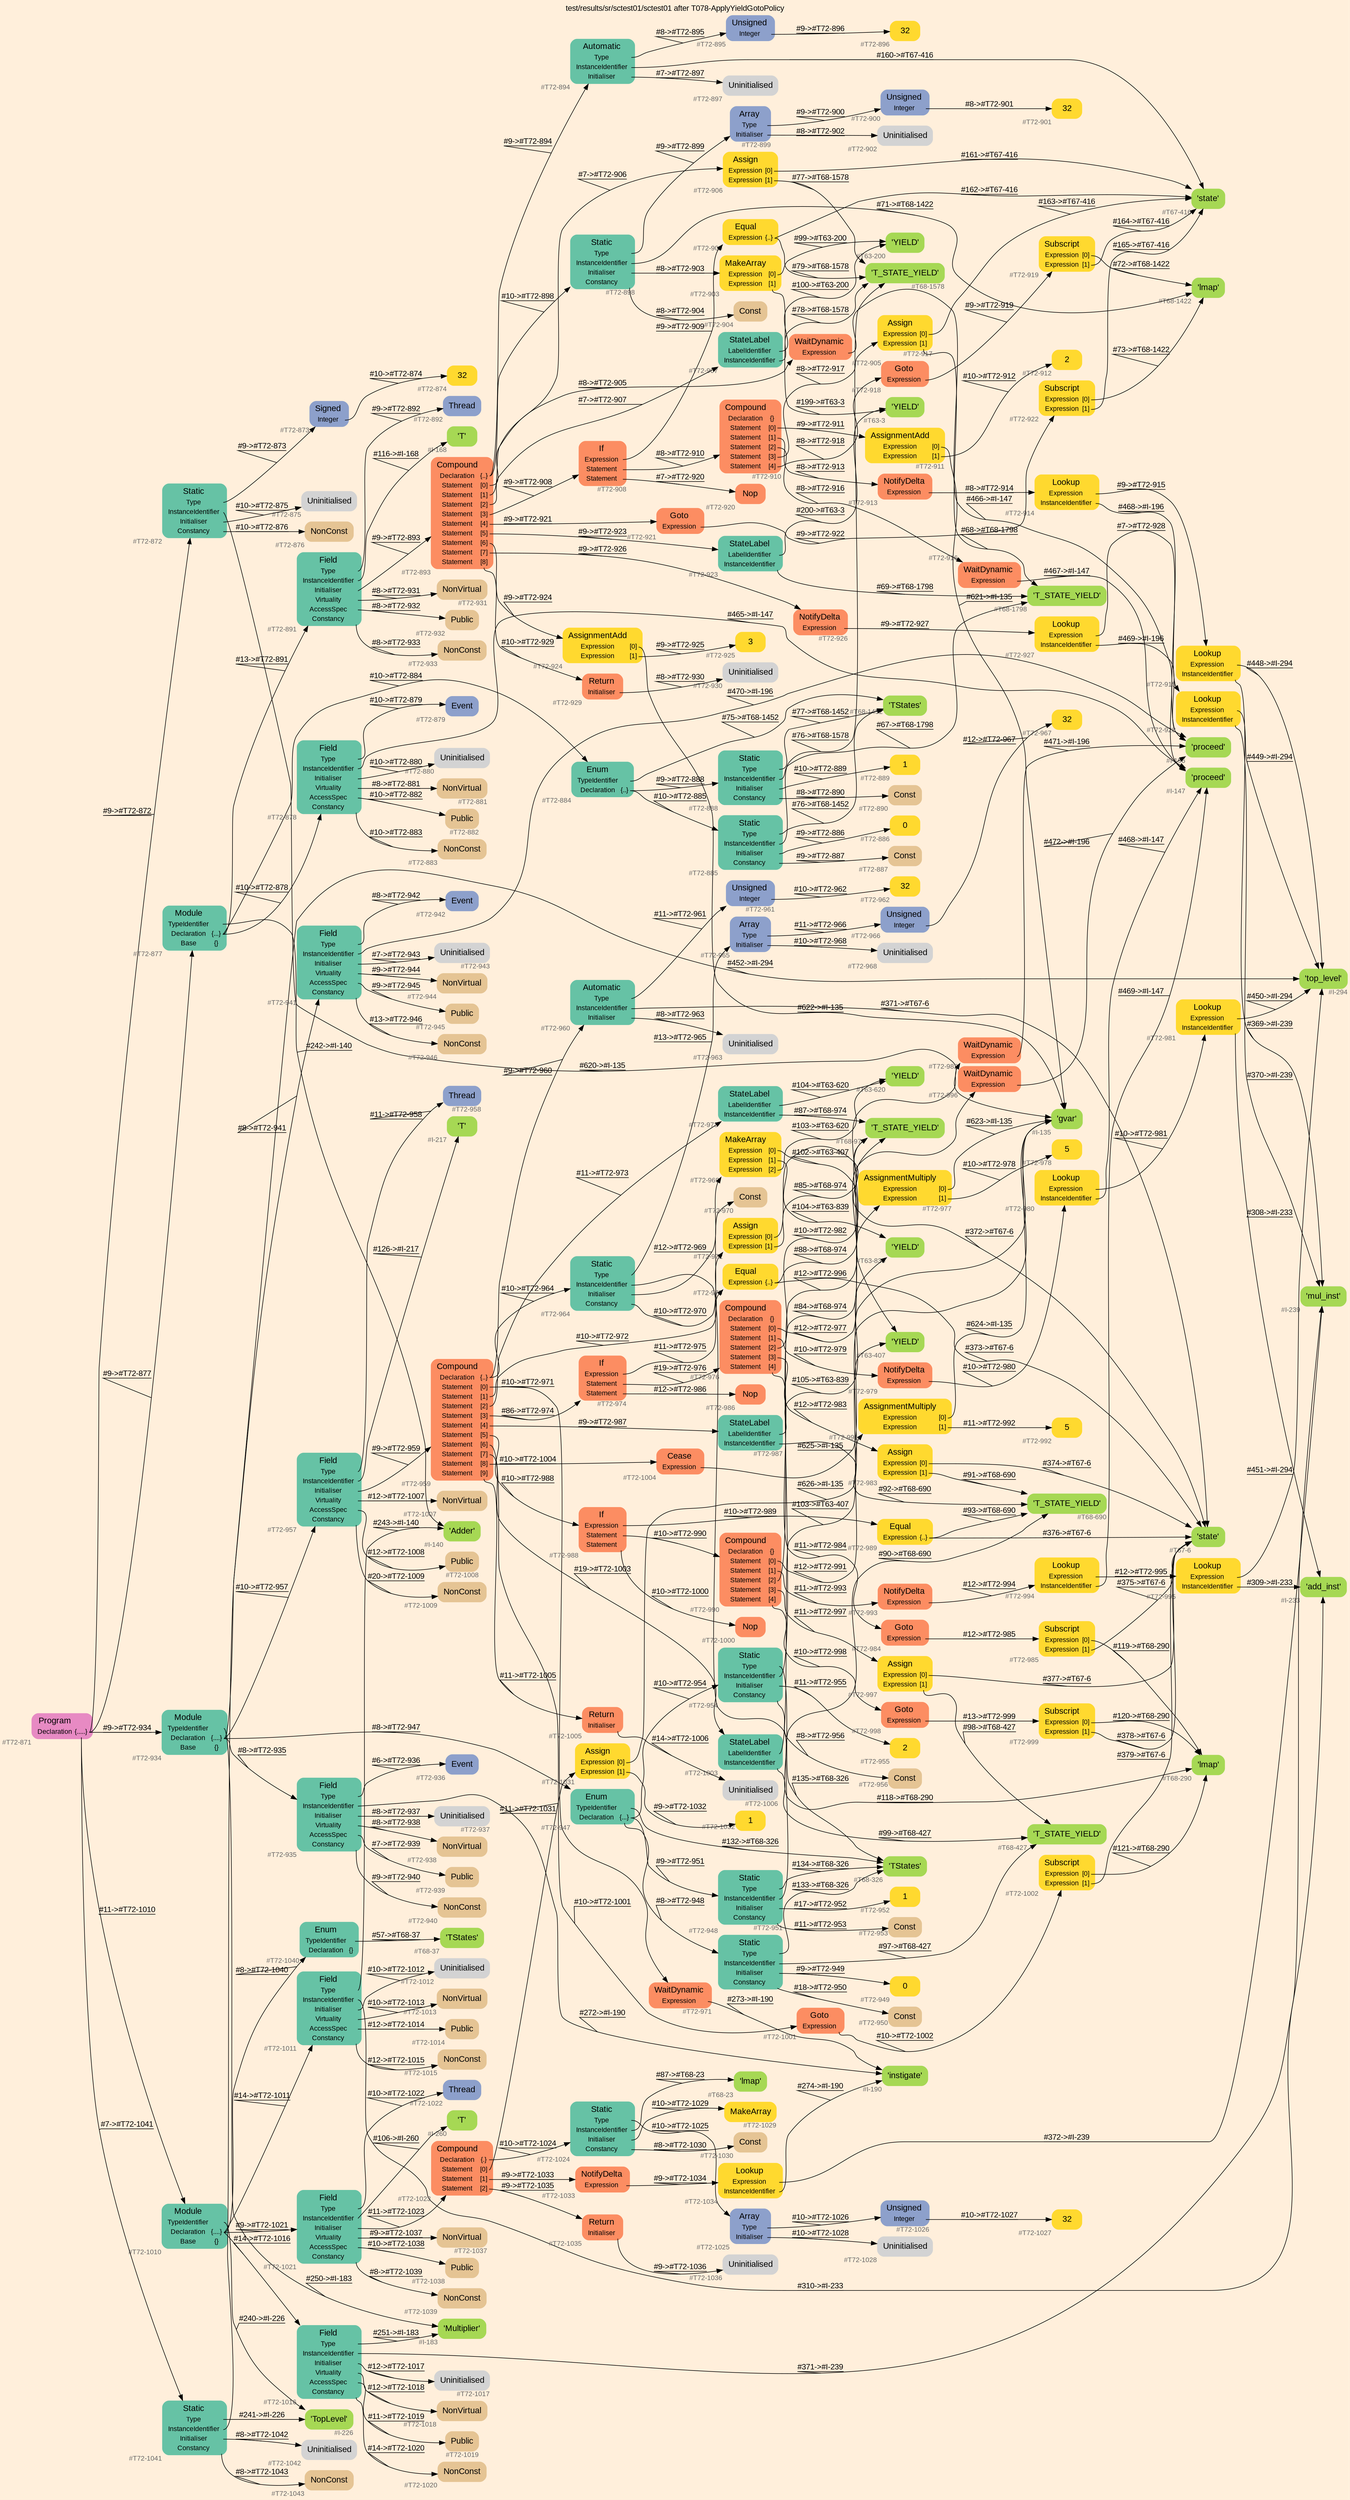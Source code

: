digraph "test/results/sr/sctest01/sctest01 after T078-ApplyYieldGotoPolicy" {
label = "test/results/sr/sctest01/sctest01 after T078-ApplyYieldGotoPolicy"
labelloc = t
graph [
    rankdir = "LR"
    ranksep = 0.3
    bgcolor = antiquewhite1
    color = black
    fontcolor = black
    fontname = "Arial"
];
node [
    fontname = "Arial"
];
edge [
    fontname = "Arial"
];

// -------------------- node figure --------------------
// -------- block #T72-871 ----------
"#T72-871" [
    fillcolor = "/set28/4"
    xlabel = "#T72-871"
    fontsize = "12"
    fontcolor = grey40
    shape = "plaintext"
    label = <<TABLE BORDER="0" CELLBORDER="0" CELLSPACING="0">
     <TR><TD><FONT COLOR="black" POINT-SIZE="15">Program</FONT></TD></TR>
     <TR><TD><FONT COLOR="black" POINT-SIZE="12">Declaration</FONT></TD><TD PORT="port0"><FONT COLOR="black" POINT-SIZE="12">{.....}</FONT></TD></TR>
    </TABLE>>
    style = "rounded,filled"
];

// -------- block #T72-872 ----------
"#T72-872" [
    fillcolor = "/set28/1"
    xlabel = "#T72-872"
    fontsize = "12"
    fontcolor = grey40
    shape = "plaintext"
    label = <<TABLE BORDER="0" CELLBORDER="0" CELLSPACING="0">
     <TR><TD><FONT COLOR="black" POINT-SIZE="15">Static</FONT></TD></TR>
     <TR><TD><FONT COLOR="black" POINT-SIZE="12">Type</FONT></TD><TD PORT="port0"></TD></TR>
     <TR><TD><FONT COLOR="black" POINT-SIZE="12">InstanceIdentifier</FONT></TD><TD PORT="port1"></TD></TR>
     <TR><TD><FONT COLOR="black" POINT-SIZE="12">Initialiser</FONT></TD><TD PORT="port2"></TD></TR>
     <TR><TD><FONT COLOR="black" POINT-SIZE="12">Constancy</FONT></TD><TD PORT="port3"></TD></TR>
    </TABLE>>
    style = "rounded,filled"
];

// -------- block #T72-873 ----------
"#T72-873" [
    fillcolor = "/set28/3"
    xlabel = "#T72-873"
    fontsize = "12"
    fontcolor = grey40
    shape = "plaintext"
    label = <<TABLE BORDER="0" CELLBORDER="0" CELLSPACING="0">
     <TR><TD><FONT COLOR="black" POINT-SIZE="15">Signed</FONT></TD></TR>
     <TR><TD><FONT COLOR="black" POINT-SIZE="12">Integer</FONT></TD><TD PORT="port0"></TD></TR>
    </TABLE>>
    style = "rounded,filled"
];

// -------- block #T72-874 ----------
"#T72-874" [
    fillcolor = "/set28/6"
    xlabel = "#T72-874"
    fontsize = "12"
    fontcolor = grey40
    shape = "plaintext"
    label = <<TABLE BORDER="0" CELLBORDER="0" CELLSPACING="0">
     <TR><TD><FONT COLOR="black" POINT-SIZE="15">32</FONT></TD></TR>
    </TABLE>>
    style = "rounded,filled"
];

// -------- block #I-135 ----------
"#I-135" [
    fillcolor = "/set28/5"
    xlabel = "#I-135"
    fontsize = "12"
    fontcolor = grey40
    shape = "plaintext"
    label = <<TABLE BORDER="0" CELLBORDER="0" CELLSPACING="0">
     <TR><TD><FONT COLOR="black" POINT-SIZE="15">'gvar'</FONT></TD></TR>
    </TABLE>>
    style = "rounded,filled"
];

// -------- block #T72-875 ----------
"#T72-875" [
    xlabel = "#T72-875"
    fontsize = "12"
    fontcolor = grey40
    shape = "plaintext"
    label = <<TABLE BORDER="0" CELLBORDER="0" CELLSPACING="0">
     <TR><TD><FONT COLOR="black" POINT-SIZE="15">Uninitialised</FONT></TD></TR>
    </TABLE>>
    style = "rounded,filled"
];

// -------- block #T72-876 ----------
"#T72-876" [
    fillcolor = "/set28/7"
    xlabel = "#T72-876"
    fontsize = "12"
    fontcolor = grey40
    shape = "plaintext"
    label = <<TABLE BORDER="0" CELLBORDER="0" CELLSPACING="0">
     <TR><TD><FONT COLOR="black" POINT-SIZE="15">NonConst</FONT></TD></TR>
    </TABLE>>
    style = "rounded,filled"
];

// -------- block #T72-877 ----------
"#T72-877" [
    fillcolor = "/set28/1"
    xlabel = "#T72-877"
    fontsize = "12"
    fontcolor = grey40
    shape = "plaintext"
    label = <<TABLE BORDER="0" CELLBORDER="0" CELLSPACING="0">
     <TR><TD><FONT COLOR="black" POINT-SIZE="15">Module</FONT></TD></TR>
     <TR><TD><FONT COLOR="black" POINT-SIZE="12">TypeIdentifier</FONT></TD><TD PORT="port0"></TD></TR>
     <TR><TD><FONT COLOR="black" POINT-SIZE="12">Declaration</FONT></TD><TD PORT="port1"><FONT COLOR="black" POINT-SIZE="12">{...}</FONT></TD></TR>
     <TR><TD><FONT COLOR="black" POINT-SIZE="12">Base</FONT></TD><TD PORT="port2"><FONT COLOR="black" POINT-SIZE="12">{}</FONT></TD></TR>
    </TABLE>>
    style = "rounded,filled"
];

// -------- block #I-140 ----------
"#I-140" [
    fillcolor = "/set28/5"
    xlabel = "#I-140"
    fontsize = "12"
    fontcolor = grey40
    shape = "plaintext"
    label = <<TABLE BORDER="0" CELLBORDER="0" CELLSPACING="0">
     <TR><TD><FONT COLOR="black" POINT-SIZE="15">'Adder'</FONT></TD></TR>
    </TABLE>>
    style = "rounded,filled"
];

// -------- block #T72-878 ----------
"#T72-878" [
    fillcolor = "/set28/1"
    xlabel = "#T72-878"
    fontsize = "12"
    fontcolor = grey40
    shape = "plaintext"
    label = <<TABLE BORDER="0" CELLBORDER="0" CELLSPACING="0">
     <TR><TD><FONT COLOR="black" POINT-SIZE="15">Field</FONT></TD></TR>
     <TR><TD><FONT COLOR="black" POINT-SIZE="12">Type</FONT></TD><TD PORT="port0"></TD></TR>
     <TR><TD><FONT COLOR="black" POINT-SIZE="12">InstanceIdentifier</FONT></TD><TD PORT="port1"></TD></TR>
     <TR><TD><FONT COLOR="black" POINT-SIZE="12">Initialiser</FONT></TD><TD PORT="port2"></TD></TR>
     <TR><TD><FONT COLOR="black" POINT-SIZE="12">Virtuality</FONT></TD><TD PORT="port3"></TD></TR>
     <TR><TD><FONT COLOR="black" POINT-SIZE="12">AccessSpec</FONT></TD><TD PORT="port4"></TD></TR>
     <TR><TD><FONT COLOR="black" POINT-SIZE="12">Constancy</FONT></TD><TD PORT="port5"></TD></TR>
    </TABLE>>
    style = "rounded,filled"
];

// -------- block #T72-879 ----------
"#T72-879" [
    fillcolor = "/set28/3"
    xlabel = "#T72-879"
    fontsize = "12"
    fontcolor = grey40
    shape = "plaintext"
    label = <<TABLE BORDER="0" CELLBORDER="0" CELLSPACING="0">
     <TR><TD><FONT COLOR="black" POINT-SIZE="15">Event</FONT></TD></TR>
    </TABLE>>
    style = "rounded,filled"
];

// -------- block #I-147 ----------
"#I-147" [
    fillcolor = "/set28/5"
    xlabel = "#I-147"
    fontsize = "12"
    fontcolor = grey40
    shape = "plaintext"
    label = <<TABLE BORDER="0" CELLBORDER="0" CELLSPACING="0">
     <TR><TD><FONT COLOR="black" POINT-SIZE="15">'proceed'</FONT></TD></TR>
    </TABLE>>
    style = "rounded,filled"
];

// -------- block #T72-880 ----------
"#T72-880" [
    xlabel = "#T72-880"
    fontsize = "12"
    fontcolor = grey40
    shape = "plaintext"
    label = <<TABLE BORDER="0" CELLBORDER="0" CELLSPACING="0">
     <TR><TD><FONT COLOR="black" POINT-SIZE="15">Uninitialised</FONT></TD></TR>
    </TABLE>>
    style = "rounded,filled"
];

// -------- block #T72-881 ----------
"#T72-881" [
    fillcolor = "/set28/7"
    xlabel = "#T72-881"
    fontsize = "12"
    fontcolor = grey40
    shape = "plaintext"
    label = <<TABLE BORDER="0" CELLBORDER="0" CELLSPACING="0">
     <TR><TD><FONT COLOR="black" POINT-SIZE="15">NonVirtual</FONT></TD></TR>
    </TABLE>>
    style = "rounded,filled"
];

// -------- block #T72-882 ----------
"#T72-882" [
    fillcolor = "/set28/7"
    xlabel = "#T72-882"
    fontsize = "12"
    fontcolor = grey40
    shape = "plaintext"
    label = <<TABLE BORDER="0" CELLBORDER="0" CELLSPACING="0">
     <TR><TD><FONT COLOR="black" POINT-SIZE="15">Public</FONT></TD></TR>
    </TABLE>>
    style = "rounded,filled"
];

// -------- block #T72-883 ----------
"#T72-883" [
    fillcolor = "/set28/7"
    xlabel = "#T72-883"
    fontsize = "12"
    fontcolor = grey40
    shape = "plaintext"
    label = <<TABLE BORDER="0" CELLBORDER="0" CELLSPACING="0">
     <TR><TD><FONT COLOR="black" POINT-SIZE="15">NonConst</FONT></TD></TR>
    </TABLE>>
    style = "rounded,filled"
];

// -------- block #T72-884 ----------
"#T72-884" [
    fillcolor = "/set28/1"
    xlabel = "#T72-884"
    fontsize = "12"
    fontcolor = grey40
    shape = "plaintext"
    label = <<TABLE BORDER="0" CELLBORDER="0" CELLSPACING="0">
     <TR><TD><FONT COLOR="black" POINT-SIZE="15">Enum</FONT></TD></TR>
     <TR><TD><FONT COLOR="black" POINT-SIZE="12">TypeIdentifier</FONT></TD><TD PORT="port0"></TD></TR>
     <TR><TD><FONT COLOR="black" POINT-SIZE="12">Declaration</FONT></TD><TD PORT="port1"><FONT COLOR="black" POINT-SIZE="12">{..}</FONT></TD></TR>
    </TABLE>>
    style = "rounded,filled"
];

// -------- block #T68-1452 ----------
"#T68-1452" [
    fillcolor = "/set28/5"
    xlabel = "#T68-1452"
    fontsize = "12"
    fontcolor = grey40
    shape = "plaintext"
    label = <<TABLE BORDER="0" CELLBORDER="0" CELLSPACING="0">
     <TR><TD><FONT COLOR="black" POINT-SIZE="15">'TStates'</FONT></TD></TR>
    </TABLE>>
    style = "rounded,filled"
];

// -------- block #T72-885 ----------
"#T72-885" [
    fillcolor = "/set28/1"
    xlabel = "#T72-885"
    fontsize = "12"
    fontcolor = grey40
    shape = "plaintext"
    label = <<TABLE BORDER="0" CELLBORDER="0" CELLSPACING="0">
     <TR><TD><FONT COLOR="black" POINT-SIZE="15">Static</FONT></TD></TR>
     <TR><TD><FONT COLOR="black" POINT-SIZE="12">Type</FONT></TD><TD PORT="port0"></TD></TR>
     <TR><TD><FONT COLOR="black" POINT-SIZE="12">InstanceIdentifier</FONT></TD><TD PORT="port1"></TD></TR>
     <TR><TD><FONT COLOR="black" POINT-SIZE="12">Initialiser</FONT></TD><TD PORT="port2"></TD></TR>
     <TR><TD><FONT COLOR="black" POINT-SIZE="12">Constancy</FONT></TD><TD PORT="port3"></TD></TR>
    </TABLE>>
    style = "rounded,filled"
];

// -------- block #T68-1578 ----------
"#T68-1578" [
    fillcolor = "/set28/5"
    xlabel = "#T68-1578"
    fontsize = "12"
    fontcolor = grey40
    shape = "plaintext"
    label = <<TABLE BORDER="0" CELLBORDER="0" CELLSPACING="0">
     <TR><TD><FONT COLOR="black" POINT-SIZE="15">'T_STATE_YIELD'</FONT></TD></TR>
    </TABLE>>
    style = "rounded,filled"
];

// -------- block #T72-886 ----------
"#T72-886" [
    fillcolor = "/set28/6"
    xlabel = "#T72-886"
    fontsize = "12"
    fontcolor = grey40
    shape = "plaintext"
    label = <<TABLE BORDER="0" CELLBORDER="0" CELLSPACING="0">
     <TR><TD><FONT COLOR="black" POINT-SIZE="15">0</FONT></TD></TR>
    </TABLE>>
    style = "rounded,filled"
];

// -------- block #T72-887 ----------
"#T72-887" [
    fillcolor = "/set28/7"
    xlabel = "#T72-887"
    fontsize = "12"
    fontcolor = grey40
    shape = "plaintext"
    label = <<TABLE BORDER="0" CELLBORDER="0" CELLSPACING="0">
     <TR><TD><FONT COLOR="black" POINT-SIZE="15">Const</FONT></TD></TR>
    </TABLE>>
    style = "rounded,filled"
];

// -------- block #T72-888 ----------
"#T72-888" [
    fillcolor = "/set28/1"
    xlabel = "#T72-888"
    fontsize = "12"
    fontcolor = grey40
    shape = "plaintext"
    label = <<TABLE BORDER="0" CELLBORDER="0" CELLSPACING="0">
     <TR><TD><FONT COLOR="black" POINT-SIZE="15">Static</FONT></TD></TR>
     <TR><TD><FONT COLOR="black" POINT-SIZE="12">Type</FONT></TD><TD PORT="port0"></TD></TR>
     <TR><TD><FONT COLOR="black" POINT-SIZE="12">InstanceIdentifier</FONT></TD><TD PORT="port1"></TD></TR>
     <TR><TD><FONT COLOR="black" POINT-SIZE="12">Initialiser</FONT></TD><TD PORT="port2"></TD></TR>
     <TR><TD><FONT COLOR="black" POINT-SIZE="12">Constancy</FONT></TD><TD PORT="port3"></TD></TR>
    </TABLE>>
    style = "rounded,filled"
];

// -------- block #T68-1798 ----------
"#T68-1798" [
    fillcolor = "/set28/5"
    xlabel = "#T68-1798"
    fontsize = "12"
    fontcolor = grey40
    shape = "plaintext"
    label = <<TABLE BORDER="0" CELLBORDER="0" CELLSPACING="0">
     <TR><TD><FONT COLOR="black" POINT-SIZE="15">'T_STATE_YIELD'</FONT></TD></TR>
    </TABLE>>
    style = "rounded,filled"
];

// -------- block #T72-889 ----------
"#T72-889" [
    fillcolor = "/set28/6"
    xlabel = "#T72-889"
    fontsize = "12"
    fontcolor = grey40
    shape = "plaintext"
    label = <<TABLE BORDER="0" CELLBORDER="0" CELLSPACING="0">
     <TR><TD><FONT COLOR="black" POINT-SIZE="15">1</FONT></TD></TR>
    </TABLE>>
    style = "rounded,filled"
];

// -------- block #T72-890 ----------
"#T72-890" [
    fillcolor = "/set28/7"
    xlabel = "#T72-890"
    fontsize = "12"
    fontcolor = grey40
    shape = "plaintext"
    label = <<TABLE BORDER="0" CELLBORDER="0" CELLSPACING="0">
     <TR><TD><FONT COLOR="black" POINT-SIZE="15">Const</FONT></TD></TR>
    </TABLE>>
    style = "rounded,filled"
];

// -------- block #T72-891 ----------
"#T72-891" [
    fillcolor = "/set28/1"
    xlabel = "#T72-891"
    fontsize = "12"
    fontcolor = grey40
    shape = "plaintext"
    label = <<TABLE BORDER="0" CELLBORDER="0" CELLSPACING="0">
     <TR><TD><FONT COLOR="black" POINT-SIZE="15">Field</FONT></TD></TR>
     <TR><TD><FONT COLOR="black" POINT-SIZE="12">Type</FONT></TD><TD PORT="port0"></TD></TR>
     <TR><TD><FONT COLOR="black" POINT-SIZE="12">InstanceIdentifier</FONT></TD><TD PORT="port1"></TD></TR>
     <TR><TD><FONT COLOR="black" POINT-SIZE="12">Initialiser</FONT></TD><TD PORT="port2"></TD></TR>
     <TR><TD><FONT COLOR="black" POINT-SIZE="12">Virtuality</FONT></TD><TD PORT="port3"></TD></TR>
     <TR><TD><FONT COLOR="black" POINT-SIZE="12">AccessSpec</FONT></TD><TD PORT="port4"></TD></TR>
     <TR><TD><FONT COLOR="black" POINT-SIZE="12">Constancy</FONT></TD><TD PORT="port5"></TD></TR>
    </TABLE>>
    style = "rounded,filled"
];

// -------- block #T72-892 ----------
"#T72-892" [
    fillcolor = "/set28/3"
    xlabel = "#T72-892"
    fontsize = "12"
    fontcolor = grey40
    shape = "plaintext"
    label = <<TABLE BORDER="0" CELLBORDER="0" CELLSPACING="0">
     <TR><TD><FONT COLOR="black" POINT-SIZE="15">Thread</FONT></TD></TR>
    </TABLE>>
    style = "rounded,filled"
];

// -------- block #I-168 ----------
"#I-168" [
    fillcolor = "/set28/5"
    xlabel = "#I-168"
    fontsize = "12"
    fontcolor = grey40
    shape = "plaintext"
    label = <<TABLE BORDER="0" CELLBORDER="0" CELLSPACING="0">
     <TR><TD><FONT COLOR="black" POINT-SIZE="15">'T'</FONT></TD></TR>
    </TABLE>>
    style = "rounded,filled"
];

// -------- block #T72-893 ----------
"#T72-893" [
    fillcolor = "/set28/2"
    xlabel = "#T72-893"
    fontsize = "12"
    fontcolor = grey40
    shape = "plaintext"
    label = <<TABLE BORDER="0" CELLBORDER="0" CELLSPACING="0">
     <TR><TD><FONT COLOR="black" POINT-SIZE="15">Compound</FONT></TD></TR>
     <TR><TD><FONT COLOR="black" POINT-SIZE="12">Declaration</FONT></TD><TD PORT="port0"><FONT COLOR="black" POINT-SIZE="12">{..}</FONT></TD></TR>
     <TR><TD><FONT COLOR="black" POINT-SIZE="12">Statement</FONT></TD><TD PORT="port1"><FONT COLOR="black" POINT-SIZE="12">[0]</FONT></TD></TR>
     <TR><TD><FONT COLOR="black" POINT-SIZE="12">Statement</FONT></TD><TD PORT="port2"><FONT COLOR="black" POINT-SIZE="12">[1]</FONT></TD></TR>
     <TR><TD><FONT COLOR="black" POINT-SIZE="12">Statement</FONT></TD><TD PORT="port3"><FONT COLOR="black" POINT-SIZE="12">[2]</FONT></TD></TR>
     <TR><TD><FONT COLOR="black" POINT-SIZE="12">Statement</FONT></TD><TD PORT="port4"><FONT COLOR="black" POINT-SIZE="12">[3]</FONT></TD></TR>
     <TR><TD><FONT COLOR="black" POINT-SIZE="12">Statement</FONT></TD><TD PORT="port5"><FONT COLOR="black" POINT-SIZE="12">[4]</FONT></TD></TR>
     <TR><TD><FONT COLOR="black" POINT-SIZE="12">Statement</FONT></TD><TD PORT="port6"><FONT COLOR="black" POINT-SIZE="12">[5]</FONT></TD></TR>
     <TR><TD><FONT COLOR="black" POINT-SIZE="12">Statement</FONT></TD><TD PORT="port7"><FONT COLOR="black" POINT-SIZE="12">[6]</FONT></TD></TR>
     <TR><TD><FONT COLOR="black" POINT-SIZE="12">Statement</FONT></TD><TD PORT="port8"><FONT COLOR="black" POINT-SIZE="12">[7]</FONT></TD></TR>
     <TR><TD><FONT COLOR="black" POINT-SIZE="12">Statement</FONT></TD><TD PORT="port9"><FONT COLOR="black" POINT-SIZE="12">[8]</FONT></TD></TR>
    </TABLE>>
    style = "rounded,filled"
];

// -------- block #T72-894 ----------
"#T72-894" [
    fillcolor = "/set28/1"
    xlabel = "#T72-894"
    fontsize = "12"
    fontcolor = grey40
    shape = "plaintext"
    label = <<TABLE BORDER="0" CELLBORDER="0" CELLSPACING="0">
     <TR><TD><FONT COLOR="black" POINT-SIZE="15">Automatic</FONT></TD></TR>
     <TR><TD><FONT COLOR="black" POINT-SIZE="12">Type</FONT></TD><TD PORT="port0"></TD></TR>
     <TR><TD><FONT COLOR="black" POINT-SIZE="12">InstanceIdentifier</FONT></TD><TD PORT="port1"></TD></TR>
     <TR><TD><FONT COLOR="black" POINT-SIZE="12">Initialiser</FONT></TD><TD PORT="port2"></TD></TR>
    </TABLE>>
    style = "rounded,filled"
];

// -------- block #T72-895 ----------
"#T72-895" [
    fillcolor = "/set28/3"
    xlabel = "#T72-895"
    fontsize = "12"
    fontcolor = grey40
    shape = "plaintext"
    label = <<TABLE BORDER="0" CELLBORDER="0" CELLSPACING="0">
     <TR><TD><FONT COLOR="black" POINT-SIZE="15">Unsigned</FONT></TD></TR>
     <TR><TD><FONT COLOR="black" POINT-SIZE="12">Integer</FONT></TD><TD PORT="port0"></TD></TR>
    </TABLE>>
    style = "rounded,filled"
];

// -------- block #T72-896 ----------
"#T72-896" [
    fillcolor = "/set28/6"
    xlabel = "#T72-896"
    fontsize = "12"
    fontcolor = grey40
    shape = "plaintext"
    label = <<TABLE BORDER="0" CELLBORDER="0" CELLSPACING="0">
     <TR><TD><FONT COLOR="black" POINT-SIZE="15">32</FONT></TD></TR>
    </TABLE>>
    style = "rounded,filled"
];

// -------- block #T67-416 ----------
"#T67-416" [
    fillcolor = "/set28/5"
    xlabel = "#T67-416"
    fontsize = "12"
    fontcolor = grey40
    shape = "plaintext"
    label = <<TABLE BORDER="0" CELLBORDER="0" CELLSPACING="0">
     <TR><TD><FONT COLOR="black" POINT-SIZE="15">'state'</FONT></TD></TR>
    </TABLE>>
    style = "rounded,filled"
];

// -------- block #T72-897 ----------
"#T72-897" [
    xlabel = "#T72-897"
    fontsize = "12"
    fontcolor = grey40
    shape = "plaintext"
    label = <<TABLE BORDER="0" CELLBORDER="0" CELLSPACING="0">
     <TR><TD><FONT COLOR="black" POINT-SIZE="15">Uninitialised</FONT></TD></TR>
    </TABLE>>
    style = "rounded,filled"
];

// -------- block #T72-898 ----------
"#T72-898" [
    fillcolor = "/set28/1"
    xlabel = "#T72-898"
    fontsize = "12"
    fontcolor = grey40
    shape = "plaintext"
    label = <<TABLE BORDER="0" CELLBORDER="0" CELLSPACING="0">
     <TR><TD><FONT COLOR="black" POINT-SIZE="15">Static</FONT></TD></TR>
     <TR><TD><FONT COLOR="black" POINT-SIZE="12">Type</FONT></TD><TD PORT="port0"></TD></TR>
     <TR><TD><FONT COLOR="black" POINT-SIZE="12">InstanceIdentifier</FONT></TD><TD PORT="port1"></TD></TR>
     <TR><TD><FONT COLOR="black" POINT-SIZE="12">Initialiser</FONT></TD><TD PORT="port2"></TD></TR>
     <TR><TD><FONT COLOR="black" POINT-SIZE="12">Constancy</FONT></TD><TD PORT="port3"></TD></TR>
    </TABLE>>
    style = "rounded,filled"
];

// -------- block #T72-899 ----------
"#T72-899" [
    fillcolor = "/set28/3"
    xlabel = "#T72-899"
    fontsize = "12"
    fontcolor = grey40
    shape = "plaintext"
    label = <<TABLE BORDER="0" CELLBORDER="0" CELLSPACING="0">
     <TR><TD><FONT COLOR="black" POINT-SIZE="15">Array</FONT></TD></TR>
     <TR><TD><FONT COLOR="black" POINT-SIZE="12">Type</FONT></TD><TD PORT="port0"></TD></TR>
     <TR><TD><FONT COLOR="black" POINT-SIZE="12">Initialiser</FONT></TD><TD PORT="port1"></TD></TR>
    </TABLE>>
    style = "rounded,filled"
];

// -------- block #T72-900 ----------
"#T72-900" [
    fillcolor = "/set28/3"
    xlabel = "#T72-900"
    fontsize = "12"
    fontcolor = grey40
    shape = "plaintext"
    label = <<TABLE BORDER="0" CELLBORDER="0" CELLSPACING="0">
     <TR><TD><FONT COLOR="black" POINT-SIZE="15">Unsigned</FONT></TD></TR>
     <TR><TD><FONT COLOR="black" POINT-SIZE="12">Integer</FONT></TD><TD PORT="port0"></TD></TR>
    </TABLE>>
    style = "rounded,filled"
];

// -------- block #T72-901 ----------
"#T72-901" [
    fillcolor = "/set28/6"
    xlabel = "#T72-901"
    fontsize = "12"
    fontcolor = grey40
    shape = "plaintext"
    label = <<TABLE BORDER="0" CELLBORDER="0" CELLSPACING="0">
     <TR><TD><FONT COLOR="black" POINT-SIZE="15">32</FONT></TD></TR>
    </TABLE>>
    style = "rounded,filled"
];

// -------- block #T72-902 ----------
"#T72-902" [
    xlabel = "#T72-902"
    fontsize = "12"
    fontcolor = grey40
    shape = "plaintext"
    label = <<TABLE BORDER="0" CELLBORDER="0" CELLSPACING="0">
     <TR><TD><FONT COLOR="black" POINT-SIZE="15">Uninitialised</FONT></TD></TR>
    </TABLE>>
    style = "rounded,filled"
];

// -------- block #T68-1422 ----------
"#T68-1422" [
    fillcolor = "/set28/5"
    xlabel = "#T68-1422"
    fontsize = "12"
    fontcolor = grey40
    shape = "plaintext"
    label = <<TABLE BORDER="0" CELLBORDER="0" CELLSPACING="0">
     <TR><TD><FONT COLOR="black" POINT-SIZE="15">'lmap'</FONT></TD></TR>
    </TABLE>>
    style = "rounded,filled"
];

// -------- block #T72-903 ----------
"#T72-903" [
    fillcolor = "/set28/6"
    xlabel = "#T72-903"
    fontsize = "12"
    fontcolor = grey40
    shape = "plaintext"
    label = <<TABLE BORDER="0" CELLBORDER="0" CELLSPACING="0">
     <TR><TD><FONT COLOR="black" POINT-SIZE="15">MakeArray</FONT></TD></TR>
     <TR><TD><FONT COLOR="black" POINT-SIZE="12">Expression</FONT></TD><TD PORT="port0"><FONT COLOR="black" POINT-SIZE="12">[0]</FONT></TD></TR>
     <TR><TD><FONT COLOR="black" POINT-SIZE="12">Expression</FONT></TD><TD PORT="port1"><FONT COLOR="black" POINT-SIZE="12">[1]</FONT></TD></TR>
    </TABLE>>
    style = "rounded,filled"
];

// -------- block #T63-200 ----------
"#T63-200" [
    fillcolor = "/set28/5"
    xlabel = "#T63-200"
    fontsize = "12"
    fontcolor = grey40
    shape = "plaintext"
    label = <<TABLE BORDER="0" CELLBORDER="0" CELLSPACING="0">
     <TR><TD><FONT COLOR="black" POINT-SIZE="15">'YIELD'</FONT></TD></TR>
    </TABLE>>
    style = "rounded,filled"
];

// -------- block #T63-3 ----------
"#T63-3" [
    fillcolor = "/set28/5"
    xlabel = "#T63-3"
    fontsize = "12"
    fontcolor = grey40
    shape = "plaintext"
    label = <<TABLE BORDER="0" CELLBORDER="0" CELLSPACING="0">
     <TR><TD><FONT COLOR="black" POINT-SIZE="15">'YIELD'</FONT></TD></TR>
    </TABLE>>
    style = "rounded,filled"
];

// -------- block #T72-904 ----------
"#T72-904" [
    fillcolor = "/set28/7"
    xlabel = "#T72-904"
    fontsize = "12"
    fontcolor = grey40
    shape = "plaintext"
    label = <<TABLE BORDER="0" CELLBORDER="0" CELLSPACING="0">
     <TR><TD><FONT COLOR="black" POINT-SIZE="15">Const</FONT></TD></TR>
    </TABLE>>
    style = "rounded,filled"
];

// -------- block #T72-905 ----------
"#T72-905" [
    fillcolor = "/set28/2"
    xlabel = "#T72-905"
    fontsize = "12"
    fontcolor = grey40
    shape = "plaintext"
    label = <<TABLE BORDER="0" CELLBORDER="0" CELLSPACING="0">
     <TR><TD><FONT COLOR="black" POINT-SIZE="15">WaitDynamic</FONT></TD></TR>
     <TR><TD><FONT COLOR="black" POINT-SIZE="12">Expression</FONT></TD><TD PORT="port0"></TD></TR>
    </TABLE>>
    style = "rounded,filled"
];

// -------- block #T72-906 ----------
"#T72-906" [
    fillcolor = "/set28/6"
    xlabel = "#T72-906"
    fontsize = "12"
    fontcolor = grey40
    shape = "plaintext"
    label = <<TABLE BORDER="0" CELLBORDER="0" CELLSPACING="0">
     <TR><TD><FONT COLOR="black" POINT-SIZE="15">Assign</FONT></TD></TR>
     <TR><TD><FONT COLOR="black" POINT-SIZE="12">Expression</FONT></TD><TD PORT="port0"><FONT COLOR="black" POINT-SIZE="12">[0]</FONT></TD></TR>
     <TR><TD><FONT COLOR="black" POINT-SIZE="12">Expression</FONT></TD><TD PORT="port1"><FONT COLOR="black" POINT-SIZE="12">[1]</FONT></TD></TR>
    </TABLE>>
    style = "rounded,filled"
];

// -------- block #T72-907 ----------
"#T72-907" [
    fillcolor = "/set28/1"
    xlabel = "#T72-907"
    fontsize = "12"
    fontcolor = grey40
    shape = "plaintext"
    label = <<TABLE BORDER="0" CELLBORDER="0" CELLSPACING="0">
     <TR><TD><FONT COLOR="black" POINT-SIZE="15">StateLabel</FONT></TD></TR>
     <TR><TD><FONT COLOR="black" POINT-SIZE="12">LabelIdentifier</FONT></TD><TD PORT="port0"></TD></TR>
     <TR><TD><FONT COLOR="black" POINT-SIZE="12">InstanceIdentifier</FONT></TD><TD PORT="port1"></TD></TR>
    </TABLE>>
    style = "rounded,filled"
];

// -------- block #T72-908 ----------
"#T72-908" [
    fillcolor = "/set28/2"
    xlabel = "#T72-908"
    fontsize = "12"
    fontcolor = grey40
    shape = "plaintext"
    label = <<TABLE BORDER="0" CELLBORDER="0" CELLSPACING="0">
     <TR><TD><FONT COLOR="black" POINT-SIZE="15">If</FONT></TD></TR>
     <TR><TD><FONT COLOR="black" POINT-SIZE="12">Expression</FONT></TD><TD PORT="port0"></TD></TR>
     <TR><TD><FONT COLOR="black" POINT-SIZE="12">Statement</FONT></TD><TD PORT="port1"></TD></TR>
     <TR><TD><FONT COLOR="black" POINT-SIZE="12">Statement</FONT></TD><TD PORT="port2"></TD></TR>
    </TABLE>>
    style = "rounded,filled"
];

// -------- block #T72-909 ----------
"#T72-909" [
    fillcolor = "/set28/6"
    xlabel = "#T72-909"
    fontsize = "12"
    fontcolor = grey40
    shape = "plaintext"
    label = <<TABLE BORDER="0" CELLBORDER="0" CELLSPACING="0">
     <TR><TD><FONT COLOR="black" POINT-SIZE="15">Equal</FONT></TD></TR>
     <TR><TD><FONT COLOR="black" POINT-SIZE="12">Expression</FONT></TD><TD PORT="port0"><FONT COLOR="black" POINT-SIZE="12">{..}</FONT></TD></TR>
    </TABLE>>
    style = "rounded,filled"
];

// -------- block #T72-910 ----------
"#T72-910" [
    fillcolor = "/set28/2"
    xlabel = "#T72-910"
    fontsize = "12"
    fontcolor = grey40
    shape = "plaintext"
    label = <<TABLE BORDER="0" CELLBORDER="0" CELLSPACING="0">
     <TR><TD><FONT COLOR="black" POINT-SIZE="15">Compound</FONT></TD></TR>
     <TR><TD><FONT COLOR="black" POINT-SIZE="12">Declaration</FONT></TD><TD PORT="port0"><FONT COLOR="black" POINT-SIZE="12">{}</FONT></TD></TR>
     <TR><TD><FONT COLOR="black" POINT-SIZE="12">Statement</FONT></TD><TD PORT="port1"><FONT COLOR="black" POINT-SIZE="12">[0]</FONT></TD></TR>
     <TR><TD><FONT COLOR="black" POINT-SIZE="12">Statement</FONT></TD><TD PORT="port2"><FONT COLOR="black" POINT-SIZE="12">[1]</FONT></TD></TR>
     <TR><TD><FONT COLOR="black" POINT-SIZE="12">Statement</FONT></TD><TD PORT="port3"><FONT COLOR="black" POINT-SIZE="12">[2]</FONT></TD></TR>
     <TR><TD><FONT COLOR="black" POINT-SIZE="12">Statement</FONT></TD><TD PORT="port4"><FONT COLOR="black" POINT-SIZE="12">[3]</FONT></TD></TR>
     <TR><TD><FONT COLOR="black" POINT-SIZE="12">Statement</FONT></TD><TD PORT="port5"><FONT COLOR="black" POINT-SIZE="12">[4]</FONT></TD></TR>
    </TABLE>>
    style = "rounded,filled"
];

// -------- block #T72-911 ----------
"#T72-911" [
    fillcolor = "/set28/6"
    xlabel = "#T72-911"
    fontsize = "12"
    fontcolor = grey40
    shape = "plaintext"
    label = <<TABLE BORDER="0" CELLBORDER="0" CELLSPACING="0">
     <TR><TD><FONT COLOR="black" POINT-SIZE="15">AssignmentAdd</FONT></TD></TR>
     <TR><TD><FONT COLOR="black" POINT-SIZE="12">Expression</FONT></TD><TD PORT="port0"><FONT COLOR="black" POINT-SIZE="12">[0]</FONT></TD></TR>
     <TR><TD><FONT COLOR="black" POINT-SIZE="12">Expression</FONT></TD><TD PORT="port1"><FONT COLOR="black" POINT-SIZE="12">[1]</FONT></TD></TR>
    </TABLE>>
    style = "rounded,filled"
];

// -------- block #T72-912 ----------
"#T72-912" [
    fillcolor = "/set28/6"
    xlabel = "#T72-912"
    fontsize = "12"
    fontcolor = grey40
    shape = "plaintext"
    label = <<TABLE BORDER="0" CELLBORDER="0" CELLSPACING="0">
     <TR><TD><FONT COLOR="black" POINT-SIZE="15">2</FONT></TD></TR>
    </TABLE>>
    style = "rounded,filled"
];

// -------- block #T72-913 ----------
"#T72-913" [
    fillcolor = "/set28/2"
    xlabel = "#T72-913"
    fontsize = "12"
    fontcolor = grey40
    shape = "plaintext"
    label = <<TABLE BORDER="0" CELLBORDER="0" CELLSPACING="0">
     <TR><TD><FONT COLOR="black" POINT-SIZE="15">NotifyDelta</FONT></TD></TR>
     <TR><TD><FONT COLOR="black" POINT-SIZE="12">Expression</FONT></TD><TD PORT="port0"></TD></TR>
    </TABLE>>
    style = "rounded,filled"
];

// -------- block #T72-914 ----------
"#T72-914" [
    fillcolor = "/set28/6"
    xlabel = "#T72-914"
    fontsize = "12"
    fontcolor = grey40
    shape = "plaintext"
    label = <<TABLE BORDER="0" CELLBORDER="0" CELLSPACING="0">
     <TR><TD><FONT COLOR="black" POINT-SIZE="15">Lookup</FONT></TD></TR>
     <TR><TD><FONT COLOR="black" POINT-SIZE="12">Expression</FONT></TD><TD PORT="port0"></TD></TR>
     <TR><TD><FONT COLOR="black" POINT-SIZE="12">InstanceIdentifier</FONT></TD><TD PORT="port1"></TD></TR>
    </TABLE>>
    style = "rounded,filled"
];

// -------- block #T72-915 ----------
"#T72-915" [
    fillcolor = "/set28/6"
    xlabel = "#T72-915"
    fontsize = "12"
    fontcolor = grey40
    shape = "plaintext"
    label = <<TABLE BORDER="0" CELLBORDER="0" CELLSPACING="0">
     <TR><TD><FONT COLOR="black" POINT-SIZE="15">Lookup</FONT></TD></TR>
     <TR><TD><FONT COLOR="black" POINT-SIZE="12">Expression</FONT></TD><TD PORT="port0"></TD></TR>
     <TR><TD><FONT COLOR="black" POINT-SIZE="12">InstanceIdentifier</FONT></TD><TD PORT="port1"></TD></TR>
    </TABLE>>
    style = "rounded,filled"
];

// -------- block #I-294 ----------
"#I-294" [
    fillcolor = "/set28/5"
    xlabel = "#I-294"
    fontsize = "12"
    fontcolor = grey40
    shape = "plaintext"
    label = <<TABLE BORDER="0" CELLBORDER="0" CELLSPACING="0">
     <TR><TD><FONT COLOR="black" POINT-SIZE="15">'top_level'</FONT></TD></TR>
    </TABLE>>
    style = "rounded,filled"
];

// -------- block #I-239 ----------
"#I-239" [
    fillcolor = "/set28/5"
    xlabel = "#I-239"
    fontsize = "12"
    fontcolor = grey40
    shape = "plaintext"
    label = <<TABLE BORDER="0" CELLBORDER="0" CELLSPACING="0">
     <TR><TD><FONT COLOR="black" POINT-SIZE="15">'mul_inst'</FONT></TD></TR>
    </TABLE>>
    style = "rounded,filled"
];

// -------- block #I-196 ----------
"#I-196" [
    fillcolor = "/set28/5"
    xlabel = "#I-196"
    fontsize = "12"
    fontcolor = grey40
    shape = "plaintext"
    label = <<TABLE BORDER="0" CELLBORDER="0" CELLSPACING="0">
     <TR><TD><FONT COLOR="black" POINT-SIZE="15">'proceed'</FONT></TD></TR>
    </TABLE>>
    style = "rounded,filled"
];

// -------- block #T72-916 ----------
"#T72-916" [
    fillcolor = "/set28/2"
    xlabel = "#T72-916"
    fontsize = "12"
    fontcolor = grey40
    shape = "plaintext"
    label = <<TABLE BORDER="0" CELLBORDER="0" CELLSPACING="0">
     <TR><TD><FONT COLOR="black" POINT-SIZE="15">WaitDynamic</FONT></TD></TR>
     <TR><TD><FONT COLOR="black" POINT-SIZE="12">Expression</FONT></TD><TD PORT="port0"></TD></TR>
    </TABLE>>
    style = "rounded,filled"
];

// -------- block #T72-917 ----------
"#T72-917" [
    fillcolor = "/set28/6"
    xlabel = "#T72-917"
    fontsize = "12"
    fontcolor = grey40
    shape = "plaintext"
    label = <<TABLE BORDER="0" CELLBORDER="0" CELLSPACING="0">
     <TR><TD><FONT COLOR="black" POINT-SIZE="15">Assign</FONT></TD></TR>
     <TR><TD><FONT COLOR="black" POINT-SIZE="12">Expression</FONT></TD><TD PORT="port0"><FONT COLOR="black" POINT-SIZE="12">[0]</FONT></TD></TR>
     <TR><TD><FONT COLOR="black" POINT-SIZE="12">Expression</FONT></TD><TD PORT="port1"><FONT COLOR="black" POINT-SIZE="12">[1]</FONT></TD></TR>
    </TABLE>>
    style = "rounded,filled"
];

// -------- block #T72-918 ----------
"#T72-918" [
    fillcolor = "/set28/2"
    xlabel = "#T72-918"
    fontsize = "12"
    fontcolor = grey40
    shape = "plaintext"
    label = <<TABLE BORDER="0" CELLBORDER="0" CELLSPACING="0">
     <TR><TD><FONT COLOR="black" POINT-SIZE="15">Goto</FONT></TD></TR>
     <TR><TD><FONT COLOR="black" POINT-SIZE="12">Expression</FONT></TD><TD PORT="port0"></TD></TR>
    </TABLE>>
    style = "rounded,filled"
];

// -------- block #T72-919 ----------
"#T72-919" [
    fillcolor = "/set28/6"
    xlabel = "#T72-919"
    fontsize = "12"
    fontcolor = grey40
    shape = "plaintext"
    label = <<TABLE BORDER="0" CELLBORDER="0" CELLSPACING="0">
     <TR><TD><FONT COLOR="black" POINT-SIZE="15">Subscript</FONT></TD></TR>
     <TR><TD><FONT COLOR="black" POINT-SIZE="12">Expression</FONT></TD><TD PORT="port0"><FONT COLOR="black" POINT-SIZE="12">[0]</FONT></TD></TR>
     <TR><TD><FONT COLOR="black" POINT-SIZE="12">Expression</FONT></TD><TD PORT="port1"><FONT COLOR="black" POINT-SIZE="12">[1]</FONT></TD></TR>
    </TABLE>>
    style = "rounded,filled"
];

// -------- block #T72-920 ----------
"#T72-920" [
    fillcolor = "/set28/2"
    xlabel = "#T72-920"
    fontsize = "12"
    fontcolor = grey40
    shape = "plaintext"
    label = <<TABLE BORDER="0" CELLBORDER="0" CELLSPACING="0">
     <TR><TD><FONT COLOR="black" POINT-SIZE="15">Nop</FONT></TD></TR>
    </TABLE>>
    style = "rounded,filled"
];

// -------- block #T72-921 ----------
"#T72-921" [
    fillcolor = "/set28/2"
    xlabel = "#T72-921"
    fontsize = "12"
    fontcolor = grey40
    shape = "plaintext"
    label = <<TABLE BORDER="0" CELLBORDER="0" CELLSPACING="0">
     <TR><TD><FONT COLOR="black" POINT-SIZE="15">Goto</FONT></TD></TR>
     <TR><TD><FONT COLOR="black" POINT-SIZE="12">Expression</FONT></TD><TD PORT="port0"></TD></TR>
    </TABLE>>
    style = "rounded,filled"
];

// -------- block #T72-922 ----------
"#T72-922" [
    fillcolor = "/set28/6"
    xlabel = "#T72-922"
    fontsize = "12"
    fontcolor = grey40
    shape = "plaintext"
    label = <<TABLE BORDER="0" CELLBORDER="0" CELLSPACING="0">
     <TR><TD><FONT COLOR="black" POINT-SIZE="15">Subscript</FONT></TD></TR>
     <TR><TD><FONT COLOR="black" POINT-SIZE="12">Expression</FONT></TD><TD PORT="port0"><FONT COLOR="black" POINT-SIZE="12">[0]</FONT></TD></TR>
     <TR><TD><FONT COLOR="black" POINT-SIZE="12">Expression</FONT></TD><TD PORT="port1"><FONT COLOR="black" POINT-SIZE="12">[1]</FONT></TD></TR>
    </TABLE>>
    style = "rounded,filled"
];

// -------- block #T72-923 ----------
"#T72-923" [
    fillcolor = "/set28/1"
    xlabel = "#T72-923"
    fontsize = "12"
    fontcolor = grey40
    shape = "plaintext"
    label = <<TABLE BORDER="0" CELLBORDER="0" CELLSPACING="0">
     <TR><TD><FONT COLOR="black" POINT-SIZE="15">StateLabel</FONT></TD></TR>
     <TR><TD><FONT COLOR="black" POINT-SIZE="12">LabelIdentifier</FONT></TD><TD PORT="port0"></TD></TR>
     <TR><TD><FONT COLOR="black" POINT-SIZE="12">InstanceIdentifier</FONT></TD><TD PORT="port1"></TD></TR>
    </TABLE>>
    style = "rounded,filled"
];

// -------- block #T72-924 ----------
"#T72-924" [
    fillcolor = "/set28/6"
    xlabel = "#T72-924"
    fontsize = "12"
    fontcolor = grey40
    shape = "plaintext"
    label = <<TABLE BORDER="0" CELLBORDER="0" CELLSPACING="0">
     <TR><TD><FONT COLOR="black" POINT-SIZE="15">AssignmentAdd</FONT></TD></TR>
     <TR><TD><FONT COLOR="black" POINT-SIZE="12">Expression</FONT></TD><TD PORT="port0"><FONT COLOR="black" POINT-SIZE="12">[0]</FONT></TD></TR>
     <TR><TD><FONT COLOR="black" POINT-SIZE="12">Expression</FONT></TD><TD PORT="port1"><FONT COLOR="black" POINT-SIZE="12">[1]</FONT></TD></TR>
    </TABLE>>
    style = "rounded,filled"
];

// -------- block #T72-925 ----------
"#T72-925" [
    fillcolor = "/set28/6"
    xlabel = "#T72-925"
    fontsize = "12"
    fontcolor = grey40
    shape = "plaintext"
    label = <<TABLE BORDER="0" CELLBORDER="0" CELLSPACING="0">
     <TR><TD><FONT COLOR="black" POINT-SIZE="15">3</FONT></TD></TR>
    </TABLE>>
    style = "rounded,filled"
];

// -------- block #T72-926 ----------
"#T72-926" [
    fillcolor = "/set28/2"
    xlabel = "#T72-926"
    fontsize = "12"
    fontcolor = grey40
    shape = "plaintext"
    label = <<TABLE BORDER="0" CELLBORDER="0" CELLSPACING="0">
     <TR><TD><FONT COLOR="black" POINT-SIZE="15">NotifyDelta</FONT></TD></TR>
     <TR><TD><FONT COLOR="black" POINT-SIZE="12">Expression</FONT></TD><TD PORT="port0"></TD></TR>
    </TABLE>>
    style = "rounded,filled"
];

// -------- block #T72-927 ----------
"#T72-927" [
    fillcolor = "/set28/6"
    xlabel = "#T72-927"
    fontsize = "12"
    fontcolor = grey40
    shape = "plaintext"
    label = <<TABLE BORDER="0" CELLBORDER="0" CELLSPACING="0">
     <TR><TD><FONT COLOR="black" POINT-SIZE="15">Lookup</FONT></TD></TR>
     <TR><TD><FONT COLOR="black" POINT-SIZE="12">Expression</FONT></TD><TD PORT="port0"></TD></TR>
     <TR><TD><FONT COLOR="black" POINT-SIZE="12">InstanceIdentifier</FONT></TD><TD PORT="port1"></TD></TR>
    </TABLE>>
    style = "rounded,filled"
];

// -------- block #T72-928 ----------
"#T72-928" [
    fillcolor = "/set28/6"
    xlabel = "#T72-928"
    fontsize = "12"
    fontcolor = grey40
    shape = "plaintext"
    label = <<TABLE BORDER="0" CELLBORDER="0" CELLSPACING="0">
     <TR><TD><FONT COLOR="black" POINT-SIZE="15">Lookup</FONT></TD></TR>
     <TR><TD><FONT COLOR="black" POINT-SIZE="12">Expression</FONT></TD><TD PORT="port0"></TD></TR>
     <TR><TD><FONT COLOR="black" POINT-SIZE="12">InstanceIdentifier</FONT></TD><TD PORT="port1"></TD></TR>
    </TABLE>>
    style = "rounded,filled"
];

// -------- block #T72-929 ----------
"#T72-929" [
    fillcolor = "/set28/2"
    xlabel = "#T72-929"
    fontsize = "12"
    fontcolor = grey40
    shape = "plaintext"
    label = <<TABLE BORDER="0" CELLBORDER="0" CELLSPACING="0">
     <TR><TD><FONT COLOR="black" POINT-SIZE="15">Return</FONT></TD></TR>
     <TR><TD><FONT COLOR="black" POINT-SIZE="12">Initialiser</FONT></TD><TD PORT="port0"></TD></TR>
    </TABLE>>
    style = "rounded,filled"
];

// -------- block #T72-930 ----------
"#T72-930" [
    xlabel = "#T72-930"
    fontsize = "12"
    fontcolor = grey40
    shape = "plaintext"
    label = <<TABLE BORDER="0" CELLBORDER="0" CELLSPACING="0">
     <TR><TD><FONT COLOR="black" POINT-SIZE="15">Uninitialised</FONT></TD></TR>
    </TABLE>>
    style = "rounded,filled"
];

// -------- block #T72-931 ----------
"#T72-931" [
    fillcolor = "/set28/7"
    xlabel = "#T72-931"
    fontsize = "12"
    fontcolor = grey40
    shape = "plaintext"
    label = <<TABLE BORDER="0" CELLBORDER="0" CELLSPACING="0">
     <TR><TD><FONT COLOR="black" POINT-SIZE="15">NonVirtual</FONT></TD></TR>
    </TABLE>>
    style = "rounded,filled"
];

// -------- block #T72-932 ----------
"#T72-932" [
    fillcolor = "/set28/7"
    xlabel = "#T72-932"
    fontsize = "12"
    fontcolor = grey40
    shape = "plaintext"
    label = <<TABLE BORDER="0" CELLBORDER="0" CELLSPACING="0">
     <TR><TD><FONT COLOR="black" POINT-SIZE="15">Public</FONT></TD></TR>
    </TABLE>>
    style = "rounded,filled"
];

// -------- block #T72-933 ----------
"#T72-933" [
    fillcolor = "/set28/7"
    xlabel = "#T72-933"
    fontsize = "12"
    fontcolor = grey40
    shape = "plaintext"
    label = <<TABLE BORDER="0" CELLBORDER="0" CELLSPACING="0">
     <TR><TD><FONT COLOR="black" POINT-SIZE="15">NonConst</FONT></TD></TR>
    </TABLE>>
    style = "rounded,filled"
];

// -------- block #T72-934 ----------
"#T72-934" [
    fillcolor = "/set28/1"
    xlabel = "#T72-934"
    fontsize = "12"
    fontcolor = grey40
    shape = "plaintext"
    label = <<TABLE BORDER="0" CELLBORDER="0" CELLSPACING="0">
     <TR><TD><FONT COLOR="black" POINT-SIZE="15">Module</FONT></TD></TR>
     <TR><TD><FONT COLOR="black" POINT-SIZE="12">TypeIdentifier</FONT></TD><TD PORT="port0"></TD></TR>
     <TR><TD><FONT COLOR="black" POINT-SIZE="12">Declaration</FONT></TD><TD PORT="port1"><FONT COLOR="black" POINT-SIZE="12">{....}</FONT></TD></TR>
     <TR><TD><FONT COLOR="black" POINT-SIZE="12">Base</FONT></TD><TD PORT="port2"><FONT COLOR="black" POINT-SIZE="12">{}</FONT></TD></TR>
    </TABLE>>
    style = "rounded,filled"
];

// -------- block #I-183 ----------
"#I-183" [
    fillcolor = "/set28/5"
    xlabel = "#I-183"
    fontsize = "12"
    fontcolor = grey40
    shape = "plaintext"
    label = <<TABLE BORDER="0" CELLBORDER="0" CELLSPACING="0">
     <TR><TD><FONT COLOR="black" POINT-SIZE="15">'Multiplier'</FONT></TD></TR>
    </TABLE>>
    style = "rounded,filled"
];

// -------- block #T72-935 ----------
"#T72-935" [
    fillcolor = "/set28/1"
    xlabel = "#T72-935"
    fontsize = "12"
    fontcolor = grey40
    shape = "plaintext"
    label = <<TABLE BORDER="0" CELLBORDER="0" CELLSPACING="0">
     <TR><TD><FONT COLOR="black" POINT-SIZE="15">Field</FONT></TD></TR>
     <TR><TD><FONT COLOR="black" POINT-SIZE="12">Type</FONT></TD><TD PORT="port0"></TD></TR>
     <TR><TD><FONT COLOR="black" POINT-SIZE="12">InstanceIdentifier</FONT></TD><TD PORT="port1"></TD></TR>
     <TR><TD><FONT COLOR="black" POINT-SIZE="12">Initialiser</FONT></TD><TD PORT="port2"></TD></TR>
     <TR><TD><FONT COLOR="black" POINT-SIZE="12">Virtuality</FONT></TD><TD PORT="port3"></TD></TR>
     <TR><TD><FONT COLOR="black" POINT-SIZE="12">AccessSpec</FONT></TD><TD PORT="port4"></TD></TR>
     <TR><TD><FONT COLOR="black" POINT-SIZE="12">Constancy</FONT></TD><TD PORT="port5"></TD></TR>
    </TABLE>>
    style = "rounded,filled"
];

// -------- block #T72-936 ----------
"#T72-936" [
    fillcolor = "/set28/3"
    xlabel = "#T72-936"
    fontsize = "12"
    fontcolor = grey40
    shape = "plaintext"
    label = <<TABLE BORDER="0" CELLBORDER="0" CELLSPACING="0">
     <TR><TD><FONT COLOR="black" POINT-SIZE="15">Event</FONT></TD></TR>
    </TABLE>>
    style = "rounded,filled"
];

// -------- block #I-190 ----------
"#I-190" [
    fillcolor = "/set28/5"
    xlabel = "#I-190"
    fontsize = "12"
    fontcolor = grey40
    shape = "plaintext"
    label = <<TABLE BORDER="0" CELLBORDER="0" CELLSPACING="0">
     <TR><TD><FONT COLOR="black" POINT-SIZE="15">'instigate'</FONT></TD></TR>
    </TABLE>>
    style = "rounded,filled"
];

// -------- block #T72-937 ----------
"#T72-937" [
    xlabel = "#T72-937"
    fontsize = "12"
    fontcolor = grey40
    shape = "plaintext"
    label = <<TABLE BORDER="0" CELLBORDER="0" CELLSPACING="0">
     <TR><TD><FONT COLOR="black" POINT-SIZE="15">Uninitialised</FONT></TD></TR>
    </TABLE>>
    style = "rounded,filled"
];

// -------- block #T72-938 ----------
"#T72-938" [
    fillcolor = "/set28/7"
    xlabel = "#T72-938"
    fontsize = "12"
    fontcolor = grey40
    shape = "plaintext"
    label = <<TABLE BORDER="0" CELLBORDER="0" CELLSPACING="0">
     <TR><TD><FONT COLOR="black" POINT-SIZE="15">NonVirtual</FONT></TD></TR>
    </TABLE>>
    style = "rounded,filled"
];

// -------- block #T72-939 ----------
"#T72-939" [
    fillcolor = "/set28/7"
    xlabel = "#T72-939"
    fontsize = "12"
    fontcolor = grey40
    shape = "plaintext"
    label = <<TABLE BORDER="0" CELLBORDER="0" CELLSPACING="0">
     <TR><TD><FONT COLOR="black" POINT-SIZE="15">Public</FONT></TD></TR>
    </TABLE>>
    style = "rounded,filled"
];

// -------- block #T72-940 ----------
"#T72-940" [
    fillcolor = "/set28/7"
    xlabel = "#T72-940"
    fontsize = "12"
    fontcolor = grey40
    shape = "plaintext"
    label = <<TABLE BORDER="0" CELLBORDER="0" CELLSPACING="0">
     <TR><TD><FONT COLOR="black" POINT-SIZE="15">NonConst</FONT></TD></TR>
    </TABLE>>
    style = "rounded,filled"
];

// -------- block #T72-941 ----------
"#T72-941" [
    fillcolor = "/set28/1"
    xlabel = "#T72-941"
    fontsize = "12"
    fontcolor = grey40
    shape = "plaintext"
    label = <<TABLE BORDER="0" CELLBORDER="0" CELLSPACING="0">
     <TR><TD><FONT COLOR="black" POINT-SIZE="15">Field</FONT></TD></TR>
     <TR><TD><FONT COLOR="black" POINT-SIZE="12">Type</FONT></TD><TD PORT="port0"></TD></TR>
     <TR><TD><FONT COLOR="black" POINT-SIZE="12">InstanceIdentifier</FONT></TD><TD PORT="port1"></TD></TR>
     <TR><TD><FONT COLOR="black" POINT-SIZE="12">Initialiser</FONT></TD><TD PORT="port2"></TD></TR>
     <TR><TD><FONT COLOR="black" POINT-SIZE="12">Virtuality</FONT></TD><TD PORT="port3"></TD></TR>
     <TR><TD><FONT COLOR="black" POINT-SIZE="12">AccessSpec</FONT></TD><TD PORT="port4"></TD></TR>
     <TR><TD><FONT COLOR="black" POINT-SIZE="12">Constancy</FONT></TD><TD PORT="port5"></TD></TR>
    </TABLE>>
    style = "rounded,filled"
];

// -------- block #T72-942 ----------
"#T72-942" [
    fillcolor = "/set28/3"
    xlabel = "#T72-942"
    fontsize = "12"
    fontcolor = grey40
    shape = "plaintext"
    label = <<TABLE BORDER="0" CELLBORDER="0" CELLSPACING="0">
     <TR><TD><FONT COLOR="black" POINT-SIZE="15">Event</FONT></TD></TR>
    </TABLE>>
    style = "rounded,filled"
];

// -------- block #T72-943 ----------
"#T72-943" [
    xlabel = "#T72-943"
    fontsize = "12"
    fontcolor = grey40
    shape = "plaintext"
    label = <<TABLE BORDER="0" CELLBORDER="0" CELLSPACING="0">
     <TR><TD><FONT COLOR="black" POINT-SIZE="15">Uninitialised</FONT></TD></TR>
    </TABLE>>
    style = "rounded,filled"
];

// -------- block #T72-944 ----------
"#T72-944" [
    fillcolor = "/set28/7"
    xlabel = "#T72-944"
    fontsize = "12"
    fontcolor = grey40
    shape = "plaintext"
    label = <<TABLE BORDER="0" CELLBORDER="0" CELLSPACING="0">
     <TR><TD><FONT COLOR="black" POINT-SIZE="15">NonVirtual</FONT></TD></TR>
    </TABLE>>
    style = "rounded,filled"
];

// -------- block #T72-945 ----------
"#T72-945" [
    fillcolor = "/set28/7"
    xlabel = "#T72-945"
    fontsize = "12"
    fontcolor = grey40
    shape = "plaintext"
    label = <<TABLE BORDER="0" CELLBORDER="0" CELLSPACING="0">
     <TR><TD><FONT COLOR="black" POINT-SIZE="15">Public</FONT></TD></TR>
    </TABLE>>
    style = "rounded,filled"
];

// -------- block #T72-946 ----------
"#T72-946" [
    fillcolor = "/set28/7"
    xlabel = "#T72-946"
    fontsize = "12"
    fontcolor = grey40
    shape = "plaintext"
    label = <<TABLE BORDER="0" CELLBORDER="0" CELLSPACING="0">
     <TR><TD><FONT COLOR="black" POINT-SIZE="15">NonConst</FONT></TD></TR>
    </TABLE>>
    style = "rounded,filled"
];

// -------- block #T72-947 ----------
"#T72-947" [
    fillcolor = "/set28/1"
    xlabel = "#T72-947"
    fontsize = "12"
    fontcolor = grey40
    shape = "plaintext"
    label = <<TABLE BORDER="0" CELLBORDER="0" CELLSPACING="0">
     <TR><TD><FONT COLOR="black" POINT-SIZE="15">Enum</FONT></TD></TR>
     <TR><TD><FONT COLOR="black" POINT-SIZE="12">TypeIdentifier</FONT></TD><TD PORT="port0"></TD></TR>
     <TR><TD><FONT COLOR="black" POINT-SIZE="12">Declaration</FONT></TD><TD PORT="port1"><FONT COLOR="black" POINT-SIZE="12">{...}</FONT></TD></TR>
    </TABLE>>
    style = "rounded,filled"
];

// -------- block #T68-326 ----------
"#T68-326" [
    fillcolor = "/set28/5"
    xlabel = "#T68-326"
    fontsize = "12"
    fontcolor = grey40
    shape = "plaintext"
    label = <<TABLE BORDER="0" CELLBORDER="0" CELLSPACING="0">
     <TR><TD><FONT COLOR="black" POINT-SIZE="15">'TStates'</FONT></TD></TR>
    </TABLE>>
    style = "rounded,filled"
];

// -------- block #T72-948 ----------
"#T72-948" [
    fillcolor = "/set28/1"
    xlabel = "#T72-948"
    fontsize = "12"
    fontcolor = grey40
    shape = "plaintext"
    label = <<TABLE BORDER="0" CELLBORDER="0" CELLSPACING="0">
     <TR><TD><FONT COLOR="black" POINT-SIZE="15">Static</FONT></TD></TR>
     <TR><TD><FONT COLOR="black" POINT-SIZE="12">Type</FONT></TD><TD PORT="port0"></TD></TR>
     <TR><TD><FONT COLOR="black" POINT-SIZE="12">InstanceIdentifier</FONT></TD><TD PORT="port1"></TD></TR>
     <TR><TD><FONT COLOR="black" POINT-SIZE="12">Initialiser</FONT></TD><TD PORT="port2"></TD></TR>
     <TR><TD><FONT COLOR="black" POINT-SIZE="12">Constancy</FONT></TD><TD PORT="port3"></TD></TR>
    </TABLE>>
    style = "rounded,filled"
];

// -------- block #T68-427 ----------
"#T68-427" [
    fillcolor = "/set28/5"
    xlabel = "#T68-427"
    fontsize = "12"
    fontcolor = grey40
    shape = "plaintext"
    label = <<TABLE BORDER="0" CELLBORDER="0" CELLSPACING="0">
     <TR><TD><FONT COLOR="black" POINT-SIZE="15">'T_STATE_YIELD'</FONT></TD></TR>
    </TABLE>>
    style = "rounded,filled"
];

// -------- block #T72-949 ----------
"#T72-949" [
    fillcolor = "/set28/6"
    xlabel = "#T72-949"
    fontsize = "12"
    fontcolor = grey40
    shape = "plaintext"
    label = <<TABLE BORDER="0" CELLBORDER="0" CELLSPACING="0">
     <TR><TD><FONT COLOR="black" POINT-SIZE="15">0</FONT></TD></TR>
    </TABLE>>
    style = "rounded,filled"
];

// -------- block #T72-950 ----------
"#T72-950" [
    fillcolor = "/set28/7"
    xlabel = "#T72-950"
    fontsize = "12"
    fontcolor = grey40
    shape = "plaintext"
    label = <<TABLE BORDER="0" CELLBORDER="0" CELLSPACING="0">
     <TR><TD><FONT COLOR="black" POINT-SIZE="15">Const</FONT></TD></TR>
    </TABLE>>
    style = "rounded,filled"
];

// -------- block #T72-951 ----------
"#T72-951" [
    fillcolor = "/set28/1"
    xlabel = "#T72-951"
    fontsize = "12"
    fontcolor = grey40
    shape = "plaintext"
    label = <<TABLE BORDER="0" CELLBORDER="0" CELLSPACING="0">
     <TR><TD><FONT COLOR="black" POINT-SIZE="15">Static</FONT></TD></TR>
     <TR><TD><FONT COLOR="black" POINT-SIZE="12">Type</FONT></TD><TD PORT="port0"></TD></TR>
     <TR><TD><FONT COLOR="black" POINT-SIZE="12">InstanceIdentifier</FONT></TD><TD PORT="port1"></TD></TR>
     <TR><TD><FONT COLOR="black" POINT-SIZE="12">Initialiser</FONT></TD><TD PORT="port2"></TD></TR>
     <TR><TD><FONT COLOR="black" POINT-SIZE="12">Constancy</FONT></TD><TD PORT="port3"></TD></TR>
    </TABLE>>
    style = "rounded,filled"
];

// -------- block #T68-690 ----------
"#T68-690" [
    fillcolor = "/set28/5"
    xlabel = "#T68-690"
    fontsize = "12"
    fontcolor = grey40
    shape = "plaintext"
    label = <<TABLE BORDER="0" CELLBORDER="0" CELLSPACING="0">
     <TR><TD><FONT COLOR="black" POINT-SIZE="15">'T_STATE_YIELD'</FONT></TD></TR>
    </TABLE>>
    style = "rounded,filled"
];

// -------- block #T72-952 ----------
"#T72-952" [
    fillcolor = "/set28/6"
    xlabel = "#T72-952"
    fontsize = "12"
    fontcolor = grey40
    shape = "plaintext"
    label = <<TABLE BORDER="0" CELLBORDER="0" CELLSPACING="0">
     <TR><TD><FONT COLOR="black" POINT-SIZE="15">1</FONT></TD></TR>
    </TABLE>>
    style = "rounded,filled"
];

// -------- block #T72-953 ----------
"#T72-953" [
    fillcolor = "/set28/7"
    xlabel = "#T72-953"
    fontsize = "12"
    fontcolor = grey40
    shape = "plaintext"
    label = <<TABLE BORDER="0" CELLBORDER="0" CELLSPACING="0">
     <TR><TD><FONT COLOR="black" POINT-SIZE="15">Const</FONT></TD></TR>
    </TABLE>>
    style = "rounded,filled"
];

// -------- block #T72-954 ----------
"#T72-954" [
    fillcolor = "/set28/1"
    xlabel = "#T72-954"
    fontsize = "12"
    fontcolor = grey40
    shape = "plaintext"
    label = <<TABLE BORDER="0" CELLBORDER="0" CELLSPACING="0">
     <TR><TD><FONT COLOR="black" POINT-SIZE="15">Static</FONT></TD></TR>
     <TR><TD><FONT COLOR="black" POINT-SIZE="12">Type</FONT></TD><TD PORT="port0"></TD></TR>
     <TR><TD><FONT COLOR="black" POINT-SIZE="12">InstanceIdentifier</FONT></TD><TD PORT="port1"></TD></TR>
     <TR><TD><FONT COLOR="black" POINT-SIZE="12">Initialiser</FONT></TD><TD PORT="port2"></TD></TR>
     <TR><TD><FONT COLOR="black" POINT-SIZE="12">Constancy</FONT></TD><TD PORT="port3"></TD></TR>
    </TABLE>>
    style = "rounded,filled"
];

// -------- block #T68-974 ----------
"#T68-974" [
    fillcolor = "/set28/5"
    xlabel = "#T68-974"
    fontsize = "12"
    fontcolor = grey40
    shape = "plaintext"
    label = <<TABLE BORDER="0" CELLBORDER="0" CELLSPACING="0">
     <TR><TD><FONT COLOR="black" POINT-SIZE="15">'T_STATE_YIELD'</FONT></TD></TR>
    </TABLE>>
    style = "rounded,filled"
];

// -------- block #T72-955 ----------
"#T72-955" [
    fillcolor = "/set28/6"
    xlabel = "#T72-955"
    fontsize = "12"
    fontcolor = grey40
    shape = "plaintext"
    label = <<TABLE BORDER="0" CELLBORDER="0" CELLSPACING="0">
     <TR><TD><FONT COLOR="black" POINT-SIZE="15">2</FONT></TD></TR>
    </TABLE>>
    style = "rounded,filled"
];

// -------- block #T72-956 ----------
"#T72-956" [
    fillcolor = "/set28/7"
    xlabel = "#T72-956"
    fontsize = "12"
    fontcolor = grey40
    shape = "plaintext"
    label = <<TABLE BORDER="0" CELLBORDER="0" CELLSPACING="0">
     <TR><TD><FONT COLOR="black" POINT-SIZE="15">Const</FONT></TD></TR>
    </TABLE>>
    style = "rounded,filled"
];

// -------- block #T72-957 ----------
"#T72-957" [
    fillcolor = "/set28/1"
    xlabel = "#T72-957"
    fontsize = "12"
    fontcolor = grey40
    shape = "plaintext"
    label = <<TABLE BORDER="0" CELLBORDER="0" CELLSPACING="0">
     <TR><TD><FONT COLOR="black" POINT-SIZE="15">Field</FONT></TD></TR>
     <TR><TD><FONT COLOR="black" POINT-SIZE="12">Type</FONT></TD><TD PORT="port0"></TD></TR>
     <TR><TD><FONT COLOR="black" POINT-SIZE="12">InstanceIdentifier</FONT></TD><TD PORT="port1"></TD></TR>
     <TR><TD><FONT COLOR="black" POINT-SIZE="12">Initialiser</FONT></TD><TD PORT="port2"></TD></TR>
     <TR><TD><FONT COLOR="black" POINT-SIZE="12">Virtuality</FONT></TD><TD PORT="port3"></TD></TR>
     <TR><TD><FONT COLOR="black" POINT-SIZE="12">AccessSpec</FONT></TD><TD PORT="port4"></TD></TR>
     <TR><TD><FONT COLOR="black" POINT-SIZE="12">Constancy</FONT></TD><TD PORT="port5"></TD></TR>
    </TABLE>>
    style = "rounded,filled"
];

// -------- block #T72-958 ----------
"#T72-958" [
    fillcolor = "/set28/3"
    xlabel = "#T72-958"
    fontsize = "12"
    fontcolor = grey40
    shape = "plaintext"
    label = <<TABLE BORDER="0" CELLBORDER="0" CELLSPACING="0">
     <TR><TD><FONT COLOR="black" POINT-SIZE="15">Thread</FONT></TD></TR>
    </TABLE>>
    style = "rounded,filled"
];

// -------- block #I-217 ----------
"#I-217" [
    fillcolor = "/set28/5"
    xlabel = "#I-217"
    fontsize = "12"
    fontcolor = grey40
    shape = "plaintext"
    label = <<TABLE BORDER="0" CELLBORDER="0" CELLSPACING="0">
     <TR><TD><FONT COLOR="black" POINT-SIZE="15">'T'</FONT></TD></TR>
    </TABLE>>
    style = "rounded,filled"
];

// -------- block #T72-959 ----------
"#T72-959" [
    fillcolor = "/set28/2"
    xlabel = "#T72-959"
    fontsize = "12"
    fontcolor = grey40
    shape = "plaintext"
    label = <<TABLE BORDER="0" CELLBORDER="0" CELLSPACING="0">
     <TR><TD><FONT COLOR="black" POINT-SIZE="15">Compound</FONT></TD></TR>
     <TR><TD><FONT COLOR="black" POINT-SIZE="12">Declaration</FONT></TD><TD PORT="port0"><FONT COLOR="black" POINT-SIZE="12">{..}</FONT></TD></TR>
     <TR><TD><FONT COLOR="black" POINT-SIZE="12">Statement</FONT></TD><TD PORT="port1"><FONT COLOR="black" POINT-SIZE="12">[0]</FONT></TD></TR>
     <TR><TD><FONT COLOR="black" POINT-SIZE="12">Statement</FONT></TD><TD PORT="port2"><FONT COLOR="black" POINT-SIZE="12">[1]</FONT></TD></TR>
     <TR><TD><FONT COLOR="black" POINT-SIZE="12">Statement</FONT></TD><TD PORT="port3"><FONT COLOR="black" POINT-SIZE="12">[2]</FONT></TD></TR>
     <TR><TD><FONT COLOR="black" POINT-SIZE="12">Statement</FONT></TD><TD PORT="port4"><FONT COLOR="black" POINT-SIZE="12">[3]</FONT></TD></TR>
     <TR><TD><FONT COLOR="black" POINT-SIZE="12">Statement</FONT></TD><TD PORT="port5"><FONT COLOR="black" POINT-SIZE="12">[4]</FONT></TD></TR>
     <TR><TD><FONT COLOR="black" POINT-SIZE="12">Statement</FONT></TD><TD PORT="port6"><FONT COLOR="black" POINT-SIZE="12">[5]</FONT></TD></TR>
     <TR><TD><FONT COLOR="black" POINT-SIZE="12">Statement</FONT></TD><TD PORT="port7"><FONT COLOR="black" POINT-SIZE="12">[6]</FONT></TD></TR>
     <TR><TD><FONT COLOR="black" POINT-SIZE="12">Statement</FONT></TD><TD PORT="port8"><FONT COLOR="black" POINT-SIZE="12">[7]</FONT></TD></TR>
     <TR><TD><FONT COLOR="black" POINT-SIZE="12">Statement</FONT></TD><TD PORT="port9"><FONT COLOR="black" POINT-SIZE="12">[8]</FONT></TD></TR>
     <TR><TD><FONT COLOR="black" POINT-SIZE="12">Statement</FONT></TD><TD PORT="port10"><FONT COLOR="black" POINT-SIZE="12">[9]</FONT></TD></TR>
    </TABLE>>
    style = "rounded,filled"
];

// -------- block #T72-960 ----------
"#T72-960" [
    fillcolor = "/set28/1"
    xlabel = "#T72-960"
    fontsize = "12"
    fontcolor = grey40
    shape = "plaintext"
    label = <<TABLE BORDER="0" CELLBORDER="0" CELLSPACING="0">
     <TR><TD><FONT COLOR="black" POINT-SIZE="15">Automatic</FONT></TD></TR>
     <TR><TD><FONT COLOR="black" POINT-SIZE="12">Type</FONT></TD><TD PORT="port0"></TD></TR>
     <TR><TD><FONT COLOR="black" POINT-SIZE="12">InstanceIdentifier</FONT></TD><TD PORT="port1"></TD></TR>
     <TR><TD><FONT COLOR="black" POINT-SIZE="12">Initialiser</FONT></TD><TD PORT="port2"></TD></TR>
    </TABLE>>
    style = "rounded,filled"
];

// -------- block #T72-961 ----------
"#T72-961" [
    fillcolor = "/set28/3"
    xlabel = "#T72-961"
    fontsize = "12"
    fontcolor = grey40
    shape = "plaintext"
    label = <<TABLE BORDER="0" CELLBORDER="0" CELLSPACING="0">
     <TR><TD><FONT COLOR="black" POINT-SIZE="15">Unsigned</FONT></TD></TR>
     <TR><TD><FONT COLOR="black" POINT-SIZE="12">Integer</FONT></TD><TD PORT="port0"></TD></TR>
    </TABLE>>
    style = "rounded,filled"
];

// -------- block #T72-962 ----------
"#T72-962" [
    fillcolor = "/set28/6"
    xlabel = "#T72-962"
    fontsize = "12"
    fontcolor = grey40
    shape = "plaintext"
    label = <<TABLE BORDER="0" CELLBORDER="0" CELLSPACING="0">
     <TR><TD><FONT COLOR="black" POINT-SIZE="15">32</FONT></TD></TR>
    </TABLE>>
    style = "rounded,filled"
];

// -------- block #T67-6 ----------
"#T67-6" [
    fillcolor = "/set28/5"
    xlabel = "#T67-6"
    fontsize = "12"
    fontcolor = grey40
    shape = "plaintext"
    label = <<TABLE BORDER="0" CELLBORDER="0" CELLSPACING="0">
     <TR><TD><FONT COLOR="black" POINT-SIZE="15">'state'</FONT></TD></TR>
    </TABLE>>
    style = "rounded,filled"
];

// -------- block #T72-963 ----------
"#T72-963" [
    xlabel = "#T72-963"
    fontsize = "12"
    fontcolor = grey40
    shape = "plaintext"
    label = <<TABLE BORDER="0" CELLBORDER="0" CELLSPACING="0">
     <TR><TD><FONT COLOR="black" POINT-SIZE="15">Uninitialised</FONT></TD></TR>
    </TABLE>>
    style = "rounded,filled"
];

// -------- block #T72-964 ----------
"#T72-964" [
    fillcolor = "/set28/1"
    xlabel = "#T72-964"
    fontsize = "12"
    fontcolor = grey40
    shape = "plaintext"
    label = <<TABLE BORDER="0" CELLBORDER="0" CELLSPACING="0">
     <TR><TD><FONT COLOR="black" POINT-SIZE="15">Static</FONT></TD></TR>
     <TR><TD><FONT COLOR="black" POINT-SIZE="12">Type</FONT></TD><TD PORT="port0"></TD></TR>
     <TR><TD><FONT COLOR="black" POINT-SIZE="12">InstanceIdentifier</FONT></TD><TD PORT="port1"></TD></TR>
     <TR><TD><FONT COLOR="black" POINT-SIZE="12">Initialiser</FONT></TD><TD PORT="port2"></TD></TR>
     <TR><TD><FONT COLOR="black" POINT-SIZE="12">Constancy</FONT></TD><TD PORT="port3"></TD></TR>
    </TABLE>>
    style = "rounded,filled"
];

// -------- block #T72-965 ----------
"#T72-965" [
    fillcolor = "/set28/3"
    xlabel = "#T72-965"
    fontsize = "12"
    fontcolor = grey40
    shape = "plaintext"
    label = <<TABLE BORDER="0" CELLBORDER="0" CELLSPACING="0">
     <TR><TD><FONT COLOR="black" POINT-SIZE="15">Array</FONT></TD></TR>
     <TR><TD><FONT COLOR="black" POINT-SIZE="12">Type</FONT></TD><TD PORT="port0"></TD></TR>
     <TR><TD><FONT COLOR="black" POINT-SIZE="12">Initialiser</FONT></TD><TD PORT="port1"></TD></TR>
    </TABLE>>
    style = "rounded,filled"
];

// -------- block #T72-966 ----------
"#T72-966" [
    fillcolor = "/set28/3"
    xlabel = "#T72-966"
    fontsize = "12"
    fontcolor = grey40
    shape = "plaintext"
    label = <<TABLE BORDER="0" CELLBORDER="0" CELLSPACING="0">
     <TR><TD><FONT COLOR="black" POINT-SIZE="15">Unsigned</FONT></TD></TR>
     <TR><TD><FONT COLOR="black" POINT-SIZE="12">Integer</FONT></TD><TD PORT="port0"></TD></TR>
    </TABLE>>
    style = "rounded,filled"
];

// -------- block #T72-967 ----------
"#T72-967" [
    fillcolor = "/set28/6"
    xlabel = "#T72-967"
    fontsize = "12"
    fontcolor = grey40
    shape = "plaintext"
    label = <<TABLE BORDER="0" CELLBORDER="0" CELLSPACING="0">
     <TR><TD><FONT COLOR="black" POINT-SIZE="15">32</FONT></TD></TR>
    </TABLE>>
    style = "rounded,filled"
];

// -------- block #T72-968 ----------
"#T72-968" [
    xlabel = "#T72-968"
    fontsize = "12"
    fontcolor = grey40
    shape = "plaintext"
    label = <<TABLE BORDER="0" CELLBORDER="0" CELLSPACING="0">
     <TR><TD><FONT COLOR="black" POINT-SIZE="15">Uninitialised</FONT></TD></TR>
    </TABLE>>
    style = "rounded,filled"
];

// -------- block #T68-290 ----------
"#T68-290" [
    fillcolor = "/set28/5"
    xlabel = "#T68-290"
    fontsize = "12"
    fontcolor = grey40
    shape = "plaintext"
    label = <<TABLE BORDER="0" CELLBORDER="0" CELLSPACING="0">
     <TR><TD><FONT COLOR="black" POINT-SIZE="15">'lmap'</FONT></TD></TR>
    </TABLE>>
    style = "rounded,filled"
];

// -------- block #T72-969 ----------
"#T72-969" [
    fillcolor = "/set28/6"
    xlabel = "#T72-969"
    fontsize = "12"
    fontcolor = grey40
    shape = "plaintext"
    label = <<TABLE BORDER="0" CELLBORDER="0" CELLSPACING="0">
     <TR><TD><FONT COLOR="black" POINT-SIZE="15">MakeArray</FONT></TD></TR>
     <TR><TD><FONT COLOR="black" POINT-SIZE="12">Expression</FONT></TD><TD PORT="port0"><FONT COLOR="black" POINT-SIZE="12">[0]</FONT></TD></TR>
     <TR><TD><FONT COLOR="black" POINT-SIZE="12">Expression</FONT></TD><TD PORT="port1"><FONT COLOR="black" POINT-SIZE="12">[1]</FONT></TD></TR>
     <TR><TD><FONT COLOR="black" POINT-SIZE="12">Expression</FONT></TD><TD PORT="port2"><FONT COLOR="black" POINT-SIZE="12">[2]</FONT></TD></TR>
    </TABLE>>
    style = "rounded,filled"
];

// -------- block #T63-407 ----------
"#T63-407" [
    fillcolor = "/set28/5"
    xlabel = "#T63-407"
    fontsize = "12"
    fontcolor = grey40
    shape = "plaintext"
    label = <<TABLE BORDER="0" CELLBORDER="0" CELLSPACING="0">
     <TR><TD><FONT COLOR="black" POINT-SIZE="15">'YIELD'</FONT></TD></TR>
    </TABLE>>
    style = "rounded,filled"
];

// -------- block #T63-839 ----------
"#T63-839" [
    fillcolor = "/set28/5"
    xlabel = "#T63-839"
    fontsize = "12"
    fontcolor = grey40
    shape = "plaintext"
    label = <<TABLE BORDER="0" CELLBORDER="0" CELLSPACING="0">
     <TR><TD><FONT COLOR="black" POINT-SIZE="15">'YIELD'</FONT></TD></TR>
    </TABLE>>
    style = "rounded,filled"
];

// -------- block #T63-620 ----------
"#T63-620" [
    fillcolor = "/set28/5"
    xlabel = "#T63-620"
    fontsize = "12"
    fontcolor = grey40
    shape = "plaintext"
    label = <<TABLE BORDER="0" CELLBORDER="0" CELLSPACING="0">
     <TR><TD><FONT COLOR="black" POINT-SIZE="15">'YIELD'</FONT></TD></TR>
    </TABLE>>
    style = "rounded,filled"
];

// -------- block #T72-970 ----------
"#T72-970" [
    fillcolor = "/set28/7"
    xlabel = "#T72-970"
    fontsize = "12"
    fontcolor = grey40
    shape = "plaintext"
    label = <<TABLE BORDER="0" CELLBORDER="0" CELLSPACING="0">
     <TR><TD><FONT COLOR="black" POINT-SIZE="15">Const</FONT></TD></TR>
    </TABLE>>
    style = "rounded,filled"
];

// -------- block #T72-971 ----------
"#T72-971" [
    fillcolor = "/set28/2"
    xlabel = "#T72-971"
    fontsize = "12"
    fontcolor = grey40
    shape = "plaintext"
    label = <<TABLE BORDER="0" CELLBORDER="0" CELLSPACING="0">
     <TR><TD><FONT COLOR="black" POINT-SIZE="15">WaitDynamic</FONT></TD></TR>
     <TR><TD><FONT COLOR="black" POINT-SIZE="12">Expression</FONT></TD><TD PORT="port0"></TD></TR>
    </TABLE>>
    style = "rounded,filled"
];

// -------- block #T72-972 ----------
"#T72-972" [
    fillcolor = "/set28/6"
    xlabel = "#T72-972"
    fontsize = "12"
    fontcolor = grey40
    shape = "plaintext"
    label = <<TABLE BORDER="0" CELLBORDER="0" CELLSPACING="0">
     <TR><TD><FONT COLOR="black" POINT-SIZE="15">Assign</FONT></TD></TR>
     <TR><TD><FONT COLOR="black" POINT-SIZE="12">Expression</FONT></TD><TD PORT="port0"><FONT COLOR="black" POINT-SIZE="12">[0]</FONT></TD></TR>
     <TR><TD><FONT COLOR="black" POINT-SIZE="12">Expression</FONT></TD><TD PORT="port1"><FONT COLOR="black" POINT-SIZE="12">[1]</FONT></TD></TR>
    </TABLE>>
    style = "rounded,filled"
];

// -------- block #T72-973 ----------
"#T72-973" [
    fillcolor = "/set28/1"
    xlabel = "#T72-973"
    fontsize = "12"
    fontcolor = grey40
    shape = "plaintext"
    label = <<TABLE BORDER="0" CELLBORDER="0" CELLSPACING="0">
     <TR><TD><FONT COLOR="black" POINT-SIZE="15">StateLabel</FONT></TD></TR>
     <TR><TD><FONT COLOR="black" POINT-SIZE="12">LabelIdentifier</FONT></TD><TD PORT="port0"></TD></TR>
     <TR><TD><FONT COLOR="black" POINT-SIZE="12">InstanceIdentifier</FONT></TD><TD PORT="port1"></TD></TR>
    </TABLE>>
    style = "rounded,filled"
];

// -------- block #T72-974 ----------
"#T72-974" [
    fillcolor = "/set28/2"
    xlabel = "#T72-974"
    fontsize = "12"
    fontcolor = grey40
    shape = "plaintext"
    label = <<TABLE BORDER="0" CELLBORDER="0" CELLSPACING="0">
     <TR><TD><FONT COLOR="black" POINT-SIZE="15">If</FONT></TD></TR>
     <TR><TD><FONT COLOR="black" POINT-SIZE="12">Expression</FONT></TD><TD PORT="port0"></TD></TR>
     <TR><TD><FONT COLOR="black" POINT-SIZE="12">Statement</FONT></TD><TD PORT="port1"></TD></TR>
     <TR><TD><FONT COLOR="black" POINT-SIZE="12">Statement</FONT></TD><TD PORT="port2"></TD></TR>
    </TABLE>>
    style = "rounded,filled"
];

// -------- block #T72-975 ----------
"#T72-975" [
    fillcolor = "/set28/6"
    xlabel = "#T72-975"
    fontsize = "12"
    fontcolor = grey40
    shape = "plaintext"
    label = <<TABLE BORDER="0" CELLBORDER="0" CELLSPACING="0">
     <TR><TD><FONT COLOR="black" POINT-SIZE="15">Equal</FONT></TD></TR>
     <TR><TD><FONT COLOR="black" POINT-SIZE="12">Expression</FONT></TD><TD PORT="port0"><FONT COLOR="black" POINT-SIZE="12">{..}</FONT></TD></TR>
    </TABLE>>
    style = "rounded,filled"
];

// -------- block #T72-976 ----------
"#T72-976" [
    fillcolor = "/set28/2"
    xlabel = "#T72-976"
    fontsize = "12"
    fontcolor = grey40
    shape = "plaintext"
    label = <<TABLE BORDER="0" CELLBORDER="0" CELLSPACING="0">
     <TR><TD><FONT COLOR="black" POINT-SIZE="15">Compound</FONT></TD></TR>
     <TR><TD><FONT COLOR="black" POINT-SIZE="12">Declaration</FONT></TD><TD PORT="port0"><FONT COLOR="black" POINT-SIZE="12">{}</FONT></TD></TR>
     <TR><TD><FONT COLOR="black" POINT-SIZE="12">Statement</FONT></TD><TD PORT="port1"><FONT COLOR="black" POINT-SIZE="12">[0]</FONT></TD></TR>
     <TR><TD><FONT COLOR="black" POINT-SIZE="12">Statement</FONT></TD><TD PORT="port2"><FONT COLOR="black" POINT-SIZE="12">[1]</FONT></TD></TR>
     <TR><TD><FONT COLOR="black" POINT-SIZE="12">Statement</FONT></TD><TD PORT="port3"><FONT COLOR="black" POINT-SIZE="12">[2]</FONT></TD></TR>
     <TR><TD><FONT COLOR="black" POINT-SIZE="12">Statement</FONT></TD><TD PORT="port4"><FONT COLOR="black" POINT-SIZE="12">[3]</FONT></TD></TR>
     <TR><TD><FONT COLOR="black" POINT-SIZE="12">Statement</FONT></TD><TD PORT="port5"><FONT COLOR="black" POINT-SIZE="12">[4]</FONT></TD></TR>
    </TABLE>>
    style = "rounded,filled"
];

// -------- block #T72-977 ----------
"#T72-977" [
    fillcolor = "/set28/6"
    xlabel = "#T72-977"
    fontsize = "12"
    fontcolor = grey40
    shape = "plaintext"
    label = <<TABLE BORDER="0" CELLBORDER="0" CELLSPACING="0">
     <TR><TD><FONT COLOR="black" POINT-SIZE="15">AssignmentMultiply</FONT></TD></TR>
     <TR><TD><FONT COLOR="black" POINT-SIZE="12">Expression</FONT></TD><TD PORT="port0"><FONT COLOR="black" POINT-SIZE="12">[0]</FONT></TD></TR>
     <TR><TD><FONT COLOR="black" POINT-SIZE="12">Expression</FONT></TD><TD PORT="port1"><FONT COLOR="black" POINT-SIZE="12">[1]</FONT></TD></TR>
    </TABLE>>
    style = "rounded,filled"
];

// -------- block #T72-978 ----------
"#T72-978" [
    fillcolor = "/set28/6"
    xlabel = "#T72-978"
    fontsize = "12"
    fontcolor = grey40
    shape = "plaintext"
    label = <<TABLE BORDER="0" CELLBORDER="0" CELLSPACING="0">
     <TR><TD><FONT COLOR="black" POINT-SIZE="15">5</FONT></TD></TR>
    </TABLE>>
    style = "rounded,filled"
];

// -------- block #T72-979 ----------
"#T72-979" [
    fillcolor = "/set28/2"
    xlabel = "#T72-979"
    fontsize = "12"
    fontcolor = grey40
    shape = "plaintext"
    label = <<TABLE BORDER="0" CELLBORDER="0" CELLSPACING="0">
     <TR><TD><FONT COLOR="black" POINT-SIZE="15">NotifyDelta</FONT></TD></TR>
     <TR><TD><FONT COLOR="black" POINT-SIZE="12">Expression</FONT></TD><TD PORT="port0"></TD></TR>
    </TABLE>>
    style = "rounded,filled"
];

// -------- block #T72-980 ----------
"#T72-980" [
    fillcolor = "/set28/6"
    xlabel = "#T72-980"
    fontsize = "12"
    fontcolor = grey40
    shape = "plaintext"
    label = <<TABLE BORDER="0" CELLBORDER="0" CELLSPACING="0">
     <TR><TD><FONT COLOR="black" POINT-SIZE="15">Lookup</FONT></TD></TR>
     <TR><TD><FONT COLOR="black" POINT-SIZE="12">Expression</FONT></TD><TD PORT="port0"></TD></TR>
     <TR><TD><FONT COLOR="black" POINT-SIZE="12">InstanceIdentifier</FONT></TD><TD PORT="port1"></TD></TR>
    </TABLE>>
    style = "rounded,filled"
];

// -------- block #T72-981 ----------
"#T72-981" [
    fillcolor = "/set28/6"
    xlabel = "#T72-981"
    fontsize = "12"
    fontcolor = grey40
    shape = "plaintext"
    label = <<TABLE BORDER="0" CELLBORDER="0" CELLSPACING="0">
     <TR><TD><FONT COLOR="black" POINT-SIZE="15">Lookup</FONT></TD></TR>
     <TR><TD><FONT COLOR="black" POINT-SIZE="12">Expression</FONT></TD><TD PORT="port0"></TD></TR>
     <TR><TD><FONT COLOR="black" POINT-SIZE="12">InstanceIdentifier</FONT></TD><TD PORT="port1"></TD></TR>
    </TABLE>>
    style = "rounded,filled"
];

// -------- block #I-233 ----------
"#I-233" [
    fillcolor = "/set28/5"
    xlabel = "#I-233"
    fontsize = "12"
    fontcolor = grey40
    shape = "plaintext"
    label = <<TABLE BORDER="0" CELLBORDER="0" CELLSPACING="0">
     <TR><TD><FONT COLOR="black" POINT-SIZE="15">'add_inst'</FONT></TD></TR>
    </TABLE>>
    style = "rounded,filled"
];

// -------- block #T72-982 ----------
"#T72-982" [
    fillcolor = "/set28/2"
    xlabel = "#T72-982"
    fontsize = "12"
    fontcolor = grey40
    shape = "plaintext"
    label = <<TABLE BORDER="0" CELLBORDER="0" CELLSPACING="0">
     <TR><TD><FONT COLOR="black" POINT-SIZE="15">WaitDynamic</FONT></TD></TR>
     <TR><TD><FONT COLOR="black" POINT-SIZE="12">Expression</FONT></TD><TD PORT="port0"></TD></TR>
    </TABLE>>
    style = "rounded,filled"
];

// -------- block #T72-983 ----------
"#T72-983" [
    fillcolor = "/set28/6"
    xlabel = "#T72-983"
    fontsize = "12"
    fontcolor = grey40
    shape = "plaintext"
    label = <<TABLE BORDER="0" CELLBORDER="0" CELLSPACING="0">
     <TR><TD><FONT COLOR="black" POINT-SIZE="15">Assign</FONT></TD></TR>
     <TR><TD><FONT COLOR="black" POINT-SIZE="12">Expression</FONT></TD><TD PORT="port0"><FONT COLOR="black" POINT-SIZE="12">[0]</FONT></TD></TR>
     <TR><TD><FONT COLOR="black" POINT-SIZE="12">Expression</FONT></TD><TD PORT="port1"><FONT COLOR="black" POINT-SIZE="12">[1]</FONT></TD></TR>
    </TABLE>>
    style = "rounded,filled"
];

// -------- block #T72-984 ----------
"#T72-984" [
    fillcolor = "/set28/2"
    xlabel = "#T72-984"
    fontsize = "12"
    fontcolor = grey40
    shape = "plaintext"
    label = <<TABLE BORDER="0" CELLBORDER="0" CELLSPACING="0">
     <TR><TD><FONT COLOR="black" POINT-SIZE="15">Goto</FONT></TD></TR>
     <TR><TD><FONT COLOR="black" POINT-SIZE="12">Expression</FONT></TD><TD PORT="port0"></TD></TR>
    </TABLE>>
    style = "rounded,filled"
];

// -------- block #T72-985 ----------
"#T72-985" [
    fillcolor = "/set28/6"
    xlabel = "#T72-985"
    fontsize = "12"
    fontcolor = grey40
    shape = "plaintext"
    label = <<TABLE BORDER="0" CELLBORDER="0" CELLSPACING="0">
     <TR><TD><FONT COLOR="black" POINT-SIZE="15">Subscript</FONT></TD></TR>
     <TR><TD><FONT COLOR="black" POINT-SIZE="12">Expression</FONT></TD><TD PORT="port0"><FONT COLOR="black" POINT-SIZE="12">[0]</FONT></TD></TR>
     <TR><TD><FONT COLOR="black" POINT-SIZE="12">Expression</FONT></TD><TD PORT="port1"><FONT COLOR="black" POINT-SIZE="12">[1]</FONT></TD></TR>
    </TABLE>>
    style = "rounded,filled"
];

// -------- block #T72-986 ----------
"#T72-986" [
    fillcolor = "/set28/2"
    xlabel = "#T72-986"
    fontsize = "12"
    fontcolor = grey40
    shape = "plaintext"
    label = <<TABLE BORDER="0" CELLBORDER="0" CELLSPACING="0">
     <TR><TD><FONT COLOR="black" POINT-SIZE="15">Nop</FONT></TD></TR>
    </TABLE>>
    style = "rounded,filled"
];

// -------- block #T72-987 ----------
"#T72-987" [
    fillcolor = "/set28/1"
    xlabel = "#T72-987"
    fontsize = "12"
    fontcolor = grey40
    shape = "plaintext"
    label = <<TABLE BORDER="0" CELLBORDER="0" CELLSPACING="0">
     <TR><TD><FONT COLOR="black" POINT-SIZE="15">StateLabel</FONT></TD></TR>
     <TR><TD><FONT COLOR="black" POINT-SIZE="12">LabelIdentifier</FONT></TD><TD PORT="port0"></TD></TR>
     <TR><TD><FONT COLOR="black" POINT-SIZE="12">InstanceIdentifier</FONT></TD><TD PORT="port1"></TD></TR>
    </TABLE>>
    style = "rounded,filled"
];

// -------- block #T72-988 ----------
"#T72-988" [
    fillcolor = "/set28/2"
    xlabel = "#T72-988"
    fontsize = "12"
    fontcolor = grey40
    shape = "plaintext"
    label = <<TABLE BORDER="0" CELLBORDER="0" CELLSPACING="0">
     <TR><TD><FONT COLOR="black" POINT-SIZE="15">If</FONT></TD></TR>
     <TR><TD><FONT COLOR="black" POINT-SIZE="12">Expression</FONT></TD><TD PORT="port0"></TD></TR>
     <TR><TD><FONT COLOR="black" POINT-SIZE="12">Statement</FONT></TD><TD PORT="port1"></TD></TR>
     <TR><TD><FONT COLOR="black" POINT-SIZE="12">Statement</FONT></TD><TD PORT="port2"></TD></TR>
    </TABLE>>
    style = "rounded,filled"
];

// -------- block #T72-989 ----------
"#T72-989" [
    fillcolor = "/set28/6"
    xlabel = "#T72-989"
    fontsize = "12"
    fontcolor = grey40
    shape = "plaintext"
    label = <<TABLE BORDER="0" CELLBORDER="0" CELLSPACING="0">
     <TR><TD><FONT COLOR="black" POINT-SIZE="15">Equal</FONT></TD></TR>
     <TR><TD><FONT COLOR="black" POINT-SIZE="12">Expression</FONT></TD><TD PORT="port0"><FONT COLOR="black" POINT-SIZE="12">{..}</FONT></TD></TR>
    </TABLE>>
    style = "rounded,filled"
];

// -------- block #T72-990 ----------
"#T72-990" [
    fillcolor = "/set28/2"
    xlabel = "#T72-990"
    fontsize = "12"
    fontcolor = grey40
    shape = "plaintext"
    label = <<TABLE BORDER="0" CELLBORDER="0" CELLSPACING="0">
     <TR><TD><FONT COLOR="black" POINT-SIZE="15">Compound</FONT></TD></TR>
     <TR><TD><FONT COLOR="black" POINT-SIZE="12">Declaration</FONT></TD><TD PORT="port0"><FONT COLOR="black" POINT-SIZE="12">{}</FONT></TD></TR>
     <TR><TD><FONT COLOR="black" POINT-SIZE="12">Statement</FONT></TD><TD PORT="port1"><FONT COLOR="black" POINT-SIZE="12">[0]</FONT></TD></TR>
     <TR><TD><FONT COLOR="black" POINT-SIZE="12">Statement</FONT></TD><TD PORT="port2"><FONT COLOR="black" POINT-SIZE="12">[1]</FONT></TD></TR>
     <TR><TD><FONT COLOR="black" POINT-SIZE="12">Statement</FONT></TD><TD PORT="port3"><FONT COLOR="black" POINT-SIZE="12">[2]</FONT></TD></TR>
     <TR><TD><FONT COLOR="black" POINT-SIZE="12">Statement</FONT></TD><TD PORT="port4"><FONT COLOR="black" POINT-SIZE="12">[3]</FONT></TD></TR>
     <TR><TD><FONT COLOR="black" POINT-SIZE="12">Statement</FONT></TD><TD PORT="port5"><FONT COLOR="black" POINT-SIZE="12">[4]</FONT></TD></TR>
    </TABLE>>
    style = "rounded,filled"
];

// -------- block #T72-991 ----------
"#T72-991" [
    fillcolor = "/set28/6"
    xlabel = "#T72-991"
    fontsize = "12"
    fontcolor = grey40
    shape = "plaintext"
    label = <<TABLE BORDER="0" CELLBORDER="0" CELLSPACING="0">
     <TR><TD><FONT COLOR="black" POINT-SIZE="15">AssignmentMultiply</FONT></TD></TR>
     <TR><TD><FONT COLOR="black" POINT-SIZE="12">Expression</FONT></TD><TD PORT="port0"><FONT COLOR="black" POINT-SIZE="12">[0]</FONT></TD></TR>
     <TR><TD><FONT COLOR="black" POINT-SIZE="12">Expression</FONT></TD><TD PORT="port1"><FONT COLOR="black" POINT-SIZE="12">[1]</FONT></TD></TR>
    </TABLE>>
    style = "rounded,filled"
];

// -------- block #T72-992 ----------
"#T72-992" [
    fillcolor = "/set28/6"
    xlabel = "#T72-992"
    fontsize = "12"
    fontcolor = grey40
    shape = "plaintext"
    label = <<TABLE BORDER="0" CELLBORDER="0" CELLSPACING="0">
     <TR><TD><FONT COLOR="black" POINT-SIZE="15">5</FONT></TD></TR>
    </TABLE>>
    style = "rounded,filled"
];

// -------- block #T72-993 ----------
"#T72-993" [
    fillcolor = "/set28/2"
    xlabel = "#T72-993"
    fontsize = "12"
    fontcolor = grey40
    shape = "plaintext"
    label = <<TABLE BORDER="0" CELLBORDER="0" CELLSPACING="0">
     <TR><TD><FONT COLOR="black" POINT-SIZE="15">NotifyDelta</FONT></TD></TR>
     <TR><TD><FONT COLOR="black" POINT-SIZE="12">Expression</FONT></TD><TD PORT="port0"></TD></TR>
    </TABLE>>
    style = "rounded,filled"
];

// -------- block #T72-994 ----------
"#T72-994" [
    fillcolor = "/set28/6"
    xlabel = "#T72-994"
    fontsize = "12"
    fontcolor = grey40
    shape = "plaintext"
    label = <<TABLE BORDER="0" CELLBORDER="0" CELLSPACING="0">
     <TR><TD><FONT COLOR="black" POINT-SIZE="15">Lookup</FONT></TD></TR>
     <TR><TD><FONT COLOR="black" POINT-SIZE="12">Expression</FONT></TD><TD PORT="port0"></TD></TR>
     <TR><TD><FONT COLOR="black" POINT-SIZE="12">InstanceIdentifier</FONT></TD><TD PORT="port1"></TD></TR>
    </TABLE>>
    style = "rounded,filled"
];

// -------- block #T72-995 ----------
"#T72-995" [
    fillcolor = "/set28/6"
    xlabel = "#T72-995"
    fontsize = "12"
    fontcolor = grey40
    shape = "plaintext"
    label = <<TABLE BORDER="0" CELLBORDER="0" CELLSPACING="0">
     <TR><TD><FONT COLOR="black" POINT-SIZE="15">Lookup</FONT></TD></TR>
     <TR><TD><FONT COLOR="black" POINT-SIZE="12">Expression</FONT></TD><TD PORT="port0"></TD></TR>
     <TR><TD><FONT COLOR="black" POINT-SIZE="12">InstanceIdentifier</FONT></TD><TD PORT="port1"></TD></TR>
    </TABLE>>
    style = "rounded,filled"
];

// -------- block #T72-996 ----------
"#T72-996" [
    fillcolor = "/set28/2"
    xlabel = "#T72-996"
    fontsize = "12"
    fontcolor = grey40
    shape = "plaintext"
    label = <<TABLE BORDER="0" CELLBORDER="0" CELLSPACING="0">
     <TR><TD><FONT COLOR="black" POINT-SIZE="15">WaitDynamic</FONT></TD></TR>
     <TR><TD><FONT COLOR="black" POINT-SIZE="12">Expression</FONT></TD><TD PORT="port0"></TD></TR>
    </TABLE>>
    style = "rounded,filled"
];

// -------- block #T72-997 ----------
"#T72-997" [
    fillcolor = "/set28/6"
    xlabel = "#T72-997"
    fontsize = "12"
    fontcolor = grey40
    shape = "plaintext"
    label = <<TABLE BORDER="0" CELLBORDER="0" CELLSPACING="0">
     <TR><TD><FONT COLOR="black" POINT-SIZE="15">Assign</FONT></TD></TR>
     <TR><TD><FONT COLOR="black" POINT-SIZE="12">Expression</FONT></TD><TD PORT="port0"><FONT COLOR="black" POINT-SIZE="12">[0]</FONT></TD></TR>
     <TR><TD><FONT COLOR="black" POINT-SIZE="12">Expression</FONT></TD><TD PORT="port1"><FONT COLOR="black" POINT-SIZE="12">[1]</FONT></TD></TR>
    </TABLE>>
    style = "rounded,filled"
];

// -------- block #T72-998 ----------
"#T72-998" [
    fillcolor = "/set28/2"
    xlabel = "#T72-998"
    fontsize = "12"
    fontcolor = grey40
    shape = "plaintext"
    label = <<TABLE BORDER="0" CELLBORDER="0" CELLSPACING="0">
     <TR><TD><FONT COLOR="black" POINT-SIZE="15">Goto</FONT></TD></TR>
     <TR><TD><FONT COLOR="black" POINT-SIZE="12">Expression</FONT></TD><TD PORT="port0"></TD></TR>
    </TABLE>>
    style = "rounded,filled"
];

// -------- block #T72-999 ----------
"#T72-999" [
    fillcolor = "/set28/6"
    xlabel = "#T72-999"
    fontsize = "12"
    fontcolor = grey40
    shape = "plaintext"
    label = <<TABLE BORDER="0" CELLBORDER="0" CELLSPACING="0">
     <TR><TD><FONT COLOR="black" POINT-SIZE="15">Subscript</FONT></TD></TR>
     <TR><TD><FONT COLOR="black" POINT-SIZE="12">Expression</FONT></TD><TD PORT="port0"><FONT COLOR="black" POINT-SIZE="12">[0]</FONT></TD></TR>
     <TR><TD><FONT COLOR="black" POINT-SIZE="12">Expression</FONT></TD><TD PORT="port1"><FONT COLOR="black" POINT-SIZE="12">[1]</FONT></TD></TR>
    </TABLE>>
    style = "rounded,filled"
];

// -------- block #T72-1000 ----------
"#T72-1000" [
    fillcolor = "/set28/2"
    xlabel = "#T72-1000"
    fontsize = "12"
    fontcolor = grey40
    shape = "plaintext"
    label = <<TABLE BORDER="0" CELLBORDER="0" CELLSPACING="0">
     <TR><TD><FONT COLOR="black" POINT-SIZE="15">Nop</FONT></TD></TR>
    </TABLE>>
    style = "rounded,filled"
];

// -------- block #T72-1001 ----------
"#T72-1001" [
    fillcolor = "/set28/2"
    xlabel = "#T72-1001"
    fontsize = "12"
    fontcolor = grey40
    shape = "plaintext"
    label = <<TABLE BORDER="0" CELLBORDER="0" CELLSPACING="0">
     <TR><TD><FONT COLOR="black" POINT-SIZE="15">Goto</FONT></TD></TR>
     <TR><TD><FONT COLOR="black" POINT-SIZE="12">Expression</FONT></TD><TD PORT="port0"></TD></TR>
    </TABLE>>
    style = "rounded,filled"
];

// -------- block #T72-1002 ----------
"#T72-1002" [
    fillcolor = "/set28/6"
    xlabel = "#T72-1002"
    fontsize = "12"
    fontcolor = grey40
    shape = "plaintext"
    label = <<TABLE BORDER="0" CELLBORDER="0" CELLSPACING="0">
     <TR><TD><FONT COLOR="black" POINT-SIZE="15">Subscript</FONT></TD></TR>
     <TR><TD><FONT COLOR="black" POINT-SIZE="12">Expression</FONT></TD><TD PORT="port0"><FONT COLOR="black" POINT-SIZE="12">[0]</FONT></TD></TR>
     <TR><TD><FONT COLOR="black" POINT-SIZE="12">Expression</FONT></TD><TD PORT="port1"><FONT COLOR="black" POINT-SIZE="12">[1]</FONT></TD></TR>
    </TABLE>>
    style = "rounded,filled"
];

// -------- block #T72-1003 ----------
"#T72-1003" [
    fillcolor = "/set28/1"
    xlabel = "#T72-1003"
    fontsize = "12"
    fontcolor = grey40
    shape = "plaintext"
    label = <<TABLE BORDER="0" CELLBORDER="0" CELLSPACING="0">
     <TR><TD><FONT COLOR="black" POINT-SIZE="15">StateLabel</FONT></TD></TR>
     <TR><TD><FONT COLOR="black" POINT-SIZE="12">LabelIdentifier</FONT></TD><TD PORT="port0"></TD></TR>
     <TR><TD><FONT COLOR="black" POINT-SIZE="12">InstanceIdentifier</FONT></TD><TD PORT="port1"></TD></TR>
    </TABLE>>
    style = "rounded,filled"
];

// -------- block #T72-1004 ----------
"#T72-1004" [
    fillcolor = "/set28/2"
    xlabel = "#T72-1004"
    fontsize = "12"
    fontcolor = grey40
    shape = "plaintext"
    label = <<TABLE BORDER="0" CELLBORDER="0" CELLSPACING="0">
     <TR><TD><FONT COLOR="black" POINT-SIZE="15">Cease</FONT></TD></TR>
     <TR><TD><FONT COLOR="black" POINT-SIZE="12">Expression</FONT></TD><TD PORT="port0"></TD></TR>
    </TABLE>>
    style = "rounded,filled"
];

// -------- block #T72-1005 ----------
"#T72-1005" [
    fillcolor = "/set28/2"
    xlabel = "#T72-1005"
    fontsize = "12"
    fontcolor = grey40
    shape = "plaintext"
    label = <<TABLE BORDER="0" CELLBORDER="0" CELLSPACING="0">
     <TR><TD><FONT COLOR="black" POINT-SIZE="15">Return</FONT></TD></TR>
     <TR><TD><FONT COLOR="black" POINT-SIZE="12">Initialiser</FONT></TD><TD PORT="port0"></TD></TR>
    </TABLE>>
    style = "rounded,filled"
];

// -------- block #T72-1006 ----------
"#T72-1006" [
    xlabel = "#T72-1006"
    fontsize = "12"
    fontcolor = grey40
    shape = "plaintext"
    label = <<TABLE BORDER="0" CELLBORDER="0" CELLSPACING="0">
     <TR><TD><FONT COLOR="black" POINT-SIZE="15">Uninitialised</FONT></TD></TR>
    </TABLE>>
    style = "rounded,filled"
];

// -------- block #T72-1007 ----------
"#T72-1007" [
    fillcolor = "/set28/7"
    xlabel = "#T72-1007"
    fontsize = "12"
    fontcolor = grey40
    shape = "plaintext"
    label = <<TABLE BORDER="0" CELLBORDER="0" CELLSPACING="0">
     <TR><TD><FONT COLOR="black" POINT-SIZE="15">NonVirtual</FONT></TD></TR>
    </TABLE>>
    style = "rounded,filled"
];

// -------- block #T72-1008 ----------
"#T72-1008" [
    fillcolor = "/set28/7"
    xlabel = "#T72-1008"
    fontsize = "12"
    fontcolor = grey40
    shape = "plaintext"
    label = <<TABLE BORDER="0" CELLBORDER="0" CELLSPACING="0">
     <TR><TD><FONT COLOR="black" POINT-SIZE="15">Public</FONT></TD></TR>
    </TABLE>>
    style = "rounded,filled"
];

// -------- block #T72-1009 ----------
"#T72-1009" [
    fillcolor = "/set28/7"
    xlabel = "#T72-1009"
    fontsize = "12"
    fontcolor = grey40
    shape = "plaintext"
    label = <<TABLE BORDER="0" CELLBORDER="0" CELLSPACING="0">
     <TR><TD><FONT COLOR="black" POINT-SIZE="15">NonConst</FONT></TD></TR>
    </TABLE>>
    style = "rounded,filled"
];

// -------- block #T72-1010 ----------
"#T72-1010" [
    fillcolor = "/set28/1"
    xlabel = "#T72-1010"
    fontsize = "12"
    fontcolor = grey40
    shape = "plaintext"
    label = <<TABLE BORDER="0" CELLBORDER="0" CELLSPACING="0">
     <TR><TD><FONT COLOR="black" POINT-SIZE="15">Module</FONT></TD></TR>
     <TR><TD><FONT COLOR="black" POINT-SIZE="12">TypeIdentifier</FONT></TD><TD PORT="port0"></TD></TR>
     <TR><TD><FONT COLOR="black" POINT-SIZE="12">Declaration</FONT></TD><TD PORT="port1"><FONT COLOR="black" POINT-SIZE="12">{....}</FONT></TD></TR>
     <TR><TD><FONT COLOR="black" POINT-SIZE="12">Base</FONT></TD><TD PORT="port2"><FONT COLOR="black" POINT-SIZE="12">{}</FONT></TD></TR>
    </TABLE>>
    style = "rounded,filled"
];

// -------- block #I-226 ----------
"#I-226" [
    fillcolor = "/set28/5"
    xlabel = "#I-226"
    fontsize = "12"
    fontcolor = grey40
    shape = "plaintext"
    label = <<TABLE BORDER="0" CELLBORDER="0" CELLSPACING="0">
     <TR><TD><FONT COLOR="black" POINT-SIZE="15">'TopLevel'</FONT></TD></TR>
    </TABLE>>
    style = "rounded,filled"
];

// -------- block #T72-1011 ----------
"#T72-1011" [
    fillcolor = "/set28/1"
    xlabel = "#T72-1011"
    fontsize = "12"
    fontcolor = grey40
    shape = "plaintext"
    label = <<TABLE BORDER="0" CELLBORDER="0" CELLSPACING="0">
     <TR><TD><FONT COLOR="black" POINT-SIZE="15">Field</FONT></TD></TR>
     <TR><TD><FONT COLOR="black" POINT-SIZE="12">Type</FONT></TD><TD PORT="port0"></TD></TR>
     <TR><TD><FONT COLOR="black" POINT-SIZE="12">InstanceIdentifier</FONT></TD><TD PORT="port1"></TD></TR>
     <TR><TD><FONT COLOR="black" POINT-SIZE="12">Initialiser</FONT></TD><TD PORT="port2"></TD></TR>
     <TR><TD><FONT COLOR="black" POINT-SIZE="12">Virtuality</FONT></TD><TD PORT="port3"></TD></TR>
     <TR><TD><FONT COLOR="black" POINT-SIZE="12">AccessSpec</FONT></TD><TD PORT="port4"></TD></TR>
     <TR><TD><FONT COLOR="black" POINT-SIZE="12">Constancy</FONT></TD><TD PORT="port5"></TD></TR>
    </TABLE>>
    style = "rounded,filled"
];

// -------- block #T72-1012 ----------
"#T72-1012" [
    xlabel = "#T72-1012"
    fontsize = "12"
    fontcolor = grey40
    shape = "plaintext"
    label = <<TABLE BORDER="0" CELLBORDER="0" CELLSPACING="0">
     <TR><TD><FONT COLOR="black" POINT-SIZE="15">Uninitialised</FONT></TD></TR>
    </TABLE>>
    style = "rounded,filled"
];

// -------- block #T72-1013 ----------
"#T72-1013" [
    fillcolor = "/set28/7"
    xlabel = "#T72-1013"
    fontsize = "12"
    fontcolor = grey40
    shape = "plaintext"
    label = <<TABLE BORDER="0" CELLBORDER="0" CELLSPACING="0">
     <TR><TD><FONT COLOR="black" POINT-SIZE="15">NonVirtual</FONT></TD></TR>
    </TABLE>>
    style = "rounded,filled"
];

// -------- block #T72-1014 ----------
"#T72-1014" [
    fillcolor = "/set28/7"
    xlabel = "#T72-1014"
    fontsize = "12"
    fontcolor = grey40
    shape = "plaintext"
    label = <<TABLE BORDER="0" CELLBORDER="0" CELLSPACING="0">
     <TR><TD><FONT COLOR="black" POINT-SIZE="15">Public</FONT></TD></TR>
    </TABLE>>
    style = "rounded,filled"
];

// -------- block #T72-1015 ----------
"#T72-1015" [
    fillcolor = "/set28/7"
    xlabel = "#T72-1015"
    fontsize = "12"
    fontcolor = grey40
    shape = "plaintext"
    label = <<TABLE BORDER="0" CELLBORDER="0" CELLSPACING="0">
     <TR><TD><FONT COLOR="black" POINT-SIZE="15">NonConst</FONT></TD></TR>
    </TABLE>>
    style = "rounded,filled"
];

// -------- block #T72-1016 ----------
"#T72-1016" [
    fillcolor = "/set28/1"
    xlabel = "#T72-1016"
    fontsize = "12"
    fontcolor = grey40
    shape = "plaintext"
    label = <<TABLE BORDER="0" CELLBORDER="0" CELLSPACING="0">
     <TR><TD><FONT COLOR="black" POINT-SIZE="15">Field</FONT></TD></TR>
     <TR><TD><FONT COLOR="black" POINT-SIZE="12">Type</FONT></TD><TD PORT="port0"></TD></TR>
     <TR><TD><FONT COLOR="black" POINT-SIZE="12">InstanceIdentifier</FONT></TD><TD PORT="port1"></TD></TR>
     <TR><TD><FONT COLOR="black" POINT-SIZE="12">Initialiser</FONT></TD><TD PORT="port2"></TD></TR>
     <TR><TD><FONT COLOR="black" POINT-SIZE="12">Virtuality</FONT></TD><TD PORT="port3"></TD></TR>
     <TR><TD><FONT COLOR="black" POINT-SIZE="12">AccessSpec</FONT></TD><TD PORT="port4"></TD></TR>
     <TR><TD><FONT COLOR="black" POINT-SIZE="12">Constancy</FONT></TD><TD PORT="port5"></TD></TR>
    </TABLE>>
    style = "rounded,filled"
];

// -------- block #T72-1017 ----------
"#T72-1017" [
    xlabel = "#T72-1017"
    fontsize = "12"
    fontcolor = grey40
    shape = "plaintext"
    label = <<TABLE BORDER="0" CELLBORDER="0" CELLSPACING="0">
     <TR><TD><FONT COLOR="black" POINT-SIZE="15">Uninitialised</FONT></TD></TR>
    </TABLE>>
    style = "rounded,filled"
];

// -------- block #T72-1018 ----------
"#T72-1018" [
    fillcolor = "/set28/7"
    xlabel = "#T72-1018"
    fontsize = "12"
    fontcolor = grey40
    shape = "plaintext"
    label = <<TABLE BORDER="0" CELLBORDER="0" CELLSPACING="0">
     <TR><TD><FONT COLOR="black" POINT-SIZE="15">NonVirtual</FONT></TD></TR>
    </TABLE>>
    style = "rounded,filled"
];

// -------- block #T72-1019 ----------
"#T72-1019" [
    fillcolor = "/set28/7"
    xlabel = "#T72-1019"
    fontsize = "12"
    fontcolor = grey40
    shape = "plaintext"
    label = <<TABLE BORDER="0" CELLBORDER="0" CELLSPACING="0">
     <TR><TD><FONT COLOR="black" POINT-SIZE="15">Public</FONT></TD></TR>
    </TABLE>>
    style = "rounded,filled"
];

// -------- block #T72-1020 ----------
"#T72-1020" [
    fillcolor = "/set28/7"
    xlabel = "#T72-1020"
    fontsize = "12"
    fontcolor = grey40
    shape = "plaintext"
    label = <<TABLE BORDER="0" CELLBORDER="0" CELLSPACING="0">
     <TR><TD><FONT COLOR="black" POINT-SIZE="15">NonConst</FONT></TD></TR>
    </TABLE>>
    style = "rounded,filled"
];

// -------- block #T72-1021 ----------
"#T72-1021" [
    fillcolor = "/set28/1"
    xlabel = "#T72-1021"
    fontsize = "12"
    fontcolor = grey40
    shape = "plaintext"
    label = <<TABLE BORDER="0" CELLBORDER="0" CELLSPACING="0">
     <TR><TD><FONT COLOR="black" POINT-SIZE="15">Field</FONT></TD></TR>
     <TR><TD><FONT COLOR="black" POINT-SIZE="12">Type</FONT></TD><TD PORT="port0"></TD></TR>
     <TR><TD><FONT COLOR="black" POINT-SIZE="12">InstanceIdentifier</FONT></TD><TD PORT="port1"></TD></TR>
     <TR><TD><FONT COLOR="black" POINT-SIZE="12">Initialiser</FONT></TD><TD PORT="port2"></TD></TR>
     <TR><TD><FONT COLOR="black" POINT-SIZE="12">Virtuality</FONT></TD><TD PORT="port3"></TD></TR>
     <TR><TD><FONT COLOR="black" POINT-SIZE="12">AccessSpec</FONT></TD><TD PORT="port4"></TD></TR>
     <TR><TD><FONT COLOR="black" POINT-SIZE="12">Constancy</FONT></TD><TD PORT="port5"></TD></TR>
    </TABLE>>
    style = "rounded,filled"
];

// -------- block #T72-1022 ----------
"#T72-1022" [
    fillcolor = "/set28/3"
    xlabel = "#T72-1022"
    fontsize = "12"
    fontcolor = grey40
    shape = "plaintext"
    label = <<TABLE BORDER="0" CELLBORDER="0" CELLSPACING="0">
     <TR><TD><FONT COLOR="black" POINT-SIZE="15">Thread</FONT></TD></TR>
    </TABLE>>
    style = "rounded,filled"
];

// -------- block #I-260 ----------
"#I-260" [
    fillcolor = "/set28/5"
    xlabel = "#I-260"
    fontsize = "12"
    fontcolor = grey40
    shape = "plaintext"
    label = <<TABLE BORDER="0" CELLBORDER="0" CELLSPACING="0">
     <TR><TD><FONT COLOR="black" POINT-SIZE="15">'T'</FONT></TD></TR>
    </TABLE>>
    style = "rounded,filled"
];

// -------- block #T72-1023 ----------
"#T72-1023" [
    fillcolor = "/set28/2"
    xlabel = "#T72-1023"
    fontsize = "12"
    fontcolor = grey40
    shape = "plaintext"
    label = <<TABLE BORDER="0" CELLBORDER="0" CELLSPACING="0">
     <TR><TD><FONT COLOR="black" POINT-SIZE="15">Compound</FONT></TD></TR>
     <TR><TD><FONT COLOR="black" POINT-SIZE="12">Declaration</FONT></TD><TD PORT="port0"><FONT COLOR="black" POINT-SIZE="12">{.}</FONT></TD></TR>
     <TR><TD><FONT COLOR="black" POINT-SIZE="12">Statement</FONT></TD><TD PORT="port1"><FONT COLOR="black" POINT-SIZE="12">[0]</FONT></TD></TR>
     <TR><TD><FONT COLOR="black" POINT-SIZE="12">Statement</FONT></TD><TD PORT="port2"><FONT COLOR="black" POINT-SIZE="12">[1]</FONT></TD></TR>
     <TR><TD><FONT COLOR="black" POINT-SIZE="12">Statement</FONT></TD><TD PORT="port3"><FONT COLOR="black" POINT-SIZE="12">[2]</FONT></TD></TR>
    </TABLE>>
    style = "rounded,filled"
];

// -------- block #T72-1024 ----------
"#T72-1024" [
    fillcolor = "/set28/1"
    xlabel = "#T72-1024"
    fontsize = "12"
    fontcolor = grey40
    shape = "plaintext"
    label = <<TABLE BORDER="0" CELLBORDER="0" CELLSPACING="0">
     <TR><TD><FONT COLOR="black" POINT-SIZE="15">Static</FONT></TD></TR>
     <TR><TD><FONT COLOR="black" POINT-SIZE="12">Type</FONT></TD><TD PORT="port0"></TD></TR>
     <TR><TD><FONT COLOR="black" POINT-SIZE="12">InstanceIdentifier</FONT></TD><TD PORT="port1"></TD></TR>
     <TR><TD><FONT COLOR="black" POINT-SIZE="12">Initialiser</FONT></TD><TD PORT="port2"></TD></TR>
     <TR><TD><FONT COLOR="black" POINT-SIZE="12">Constancy</FONT></TD><TD PORT="port3"></TD></TR>
    </TABLE>>
    style = "rounded,filled"
];

// -------- block #T72-1025 ----------
"#T72-1025" [
    fillcolor = "/set28/3"
    xlabel = "#T72-1025"
    fontsize = "12"
    fontcolor = grey40
    shape = "plaintext"
    label = <<TABLE BORDER="0" CELLBORDER="0" CELLSPACING="0">
     <TR><TD><FONT COLOR="black" POINT-SIZE="15">Array</FONT></TD></TR>
     <TR><TD><FONT COLOR="black" POINT-SIZE="12">Type</FONT></TD><TD PORT="port0"></TD></TR>
     <TR><TD><FONT COLOR="black" POINT-SIZE="12">Initialiser</FONT></TD><TD PORT="port1"></TD></TR>
    </TABLE>>
    style = "rounded,filled"
];

// -------- block #T72-1026 ----------
"#T72-1026" [
    fillcolor = "/set28/3"
    xlabel = "#T72-1026"
    fontsize = "12"
    fontcolor = grey40
    shape = "plaintext"
    label = <<TABLE BORDER="0" CELLBORDER="0" CELLSPACING="0">
     <TR><TD><FONT COLOR="black" POINT-SIZE="15">Unsigned</FONT></TD></TR>
     <TR><TD><FONT COLOR="black" POINT-SIZE="12">Integer</FONT></TD><TD PORT="port0"></TD></TR>
    </TABLE>>
    style = "rounded,filled"
];

// -------- block #T72-1027 ----------
"#T72-1027" [
    fillcolor = "/set28/6"
    xlabel = "#T72-1027"
    fontsize = "12"
    fontcolor = grey40
    shape = "plaintext"
    label = <<TABLE BORDER="0" CELLBORDER="0" CELLSPACING="0">
     <TR><TD><FONT COLOR="black" POINT-SIZE="15">32</FONT></TD></TR>
    </TABLE>>
    style = "rounded,filled"
];

// -------- block #T72-1028 ----------
"#T72-1028" [
    xlabel = "#T72-1028"
    fontsize = "12"
    fontcolor = grey40
    shape = "plaintext"
    label = <<TABLE BORDER="0" CELLBORDER="0" CELLSPACING="0">
     <TR><TD><FONT COLOR="black" POINT-SIZE="15">Uninitialised</FONT></TD></TR>
    </TABLE>>
    style = "rounded,filled"
];

// -------- block #T68-23 ----------
"#T68-23" [
    fillcolor = "/set28/5"
    xlabel = "#T68-23"
    fontsize = "12"
    fontcolor = grey40
    shape = "plaintext"
    label = <<TABLE BORDER="0" CELLBORDER="0" CELLSPACING="0">
     <TR><TD><FONT COLOR="black" POINT-SIZE="15">'lmap'</FONT></TD></TR>
    </TABLE>>
    style = "rounded,filled"
];

// -------- block #T72-1029 ----------
"#T72-1029" [
    fillcolor = "/set28/6"
    xlabel = "#T72-1029"
    fontsize = "12"
    fontcolor = grey40
    shape = "plaintext"
    label = <<TABLE BORDER="0" CELLBORDER="0" CELLSPACING="0">
     <TR><TD><FONT COLOR="black" POINT-SIZE="15">MakeArray</FONT></TD></TR>
    </TABLE>>
    style = "rounded,filled"
];

// -------- block #T72-1030 ----------
"#T72-1030" [
    fillcolor = "/set28/7"
    xlabel = "#T72-1030"
    fontsize = "12"
    fontcolor = grey40
    shape = "plaintext"
    label = <<TABLE BORDER="0" CELLBORDER="0" CELLSPACING="0">
     <TR><TD><FONT COLOR="black" POINT-SIZE="15">Const</FONT></TD></TR>
    </TABLE>>
    style = "rounded,filled"
];

// -------- block #T72-1031 ----------
"#T72-1031" [
    fillcolor = "/set28/6"
    xlabel = "#T72-1031"
    fontsize = "12"
    fontcolor = grey40
    shape = "plaintext"
    label = <<TABLE BORDER="0" CELLBORDER="0" CELLSPACING="0">
     <TR><TD><FONT COLOR="black" POINT-SIZE="15">Assign</FONT></TD></TR>
     <TR><TD><FONT COLOR="black" POINT-SIZE="12">Expression</FONT></TD><TD PORT="port0"><FONT COLOR="black" POINT-SIZE="12">[0]</FONT></TD></TR>
     <TR><TD><FONT COLOR="black" POINT-SIZE="12">Expression</FONT></TD><TD PORT="port1"><FONT COLOR="black" POINT-SIZE="12">[1]</FONT></TD></TR>
    </TABLE>>
    style = "rounded,filled"
];

// -------- block #T72-1032 ----------
"#T72-1032" [
    fillcolor = "/set28/6"
    xlabel = "#T72-1032"
    fontsize = "12"
    fontcolor = grey40
    shape = "plaintext"
    label = <<TABLE BORDER="0" CELLBORDER="0" CELLSPACING="0">
     <TR><TD><FONT COLOR="black" POINT-SIZE="15">1</FONT></TD></TR>
    </TABLE>>
    style = "rounded,filled"
];

// -------- block #T72-1033 ----------
"#T72-1033" [
    fillcolor = "/set28/2"
    xlabel = "#T72-1033"
    fontsize = "12"
    fontcolor = grey40
    shape = "plaintext"
    label = <<TABLE BORDER="0" CELLBORDER="0" CELLSPACING="0">
     <TR><TD><FONT COLOR="black" POINT-SIZE="15">NotifyDelta</FONT></TD></TR>
     <TR><TD><FONT COLOR="black" POINT-SIZE="12">Expression</FONT></TD><TD PORT="port0"></TD></TR>
    </TABLE>>
    style = "rounded,filled"
];

// -------- block #T72-1034 ----------
"#T72-1034" [
    fillcolor = "/set28/6"
    xlabel = "#T72-1034"
    fontsize = "12"
    fontcolor = grey40
    shape = "plaintext"
    label = <<TABLE BORDER="0" CELLBORDER="0" CELLSPACING="0">
     <TR><TD><FONT COLOR="black" POINT-SIZE="15">Lookup</FONT></TD></TR>
     <TR><TD><FONT COLOR="black" POINT-SIZE="12">Expression</FONT></TD><TD PORT="port0"></TD></TR>
     <TR><TD><FONT COLOR="black" POINT-SIZE="12">InstanceIdentifier</FONT></TD><TD PORT="port1"></TD></TR>
    </TABLE>>
    style = "rounded,filled"
];

// -------- block #T72-1035 ----------
"#T72-1035" [
    fillcolor = "/set28/2"
    xlabel = "#T72-1035"
    fontsize = "12"
    fontcolor = grey40
    shape = "plaintext"
    label = <<TABLE BORDER="0" CELLBORDER="0" CELLSPACING="0">
     <TR><TD><FONT COLOR="black" POINT-SIZE="15">Return</FONT></TD></TR>
     <TR><TD><FONT COLOR="black" POINT-SIZE="12">Initialiser</FONT></TD><TD PORT="port0"></TD></TR>
    </TABLE>>
    style = "rounded,filled"
];

// -------- block #T72-1036 ----------
"#T72-1036" [
    xlabel = "#T72-1036"
    fontsize = "12"
    fontcolor = grey40
    shape = "plaintext"
    label = <<TABLE BORDER="0" CELLBORDER="0" CELLSPACING="0">
     <TR><TD><FONT COLOR="black" POINT-SIZE="15">Uninitialised</FONT></TD></TR>
    </TABLE>>
    style = "rounded,filled"
];

// -------- block #T72-1037 ----------
"#T72-1037" [
    fillcolor = "/set28/7"
    xlabel = "#T72-1037"
    fontsize = "12"
    fontcolor = grey40
    shape = "plaintext"
    label = <<TABLE BORDER="0" CELLBORDER="0" CELLSPACING="0">
     <TR><TD><FONT COLOR="black" POINT-SIZE="15">NonVirtual</FONT></TD></TR>
    </TABLE>>
    style = "rounded,filled"
];

// -------- block #T72-1038 ----------
"#T72-1038" [
    fillcolor = "/set28/7"
    xlabel = "#T72-1038"
    fontsize = "12"
    fontcolor = grey40
    shape = "plaintext"
    label = <<TABLE BORDER="0" CELLBORDER="0" CELLSPACING="0">
     <TR><TD><FONT COLOR="black" POINT-SIZE="15">Public</FONT></TD></TR>
    </TABLE>>
    style = "rounded,filled"
];

// -------- block #T72-1039 ----------
"#T72-1039" [
    fillcolor = "/set28/7"
    xlabel = "#T72-1039"
    fontsize = "12"
    fontcolor = grey40
    shape = "plaintext"
    label = <<TABLE BORDER="0" CELLBORDER="0" CELLSPACING="0">
     <TR><TD><FONT COLOR="black" POINT-SIZE="15">NonConst</FONT></TD></TR>
    </TABLE>>
    style = "rounded,filled"
];

// -------- block #T72-1040 ----------
"#T72-1040" [
    fillcolor = "/set28/1"
    xlabel = "#T72-1040"
    fontsize = "12"
    fontcolor = grey40
    shape = "plaintext"
    label = <<TABLE BORDER="0" CELLBORDER="0" CELLSPACING="0">
     <TR><TD><FONT COLOR="black" POINT-SIZE="15">Enum</FONT></TD></TR>
     <TR><TD><FONT COLOR="black" POINT-SIZE="12">TypeIdentifier</FONT></TD><TD PORT="port0"></TD></TR>
     <TR><TD><FONT COLOR="black" POINT-SIZE="12">Declaration</FONT></TD><TD PORT="port1"><FONT COLOR="black" POINT-SIZE="12">{}</FONT></TD></TR>
    </TABLE>>
    style = "rounded,filled"
];

// -------- block #T68-37 ----------
"#T68-37" [
    fillcolor = "/set28/5"
    xlabel = "#T68-37"
    fontsize = "12"
    fontcolor = grey40
    shape = "plaintext"
    label = <<TABLE BORDER="0" CELLBORDER="0" CELLSPACING="0">
     <TR><TD><FONT COLOR="black" POINT-SIZE="15">'TStates'</FONT></TD></TR>
    </TABLE>>
    style = "rounded,filled"
];

// -------- block #T72-1041 ----------
"#T72-1041" [
    fillcolor = "/set28/1"
    xlabel = "#T72-1041"
    fontsize = "12"
    fontcolor = grey40
    shape = "plaintext"
    label = <<TABLE BORDER="0" CELLBORDER="0" CELLSPACING="0">
     <TR><TD><FONT COLOR="black" POINT-SIZE="15">Static</FONT></TD></TR>
     <TR><TD><FONT COLOR="black" POINT-SIZE="12">Type</FONT></TD><TD PORT="port0"></TD></TR>
     <TR><TD><FONT COLOR="black" POINT-SIZE="12">InstanceIdentifier</FONT></TD><TD PORT="port1"></TD></TR>
     <TR><TD><FONT COLOR="black" POINT-SIZE="12">Initialiser</FONT></TD><TD PORT="port2"></TD></TR>
     <TR><TD><FONT COLOR="black" POINT-SIZE="12">Constancy</FONT></TD><TD PORT="port3"></TD></TR>
    </TABLE>>
    style = "rounded,filled"
];

// -------- block #T72-1042 ----------
"#T72-1042" [
    xlabel = "#T72-1042"
    fontsize = "12"
    fontcolor = grey40
    shape = "plaintext"
    label = <<TABLE BORDER="0" CELLBORDER="0" CELLSPACING="0">
     <TR><TD><FONT COLOR="black" POINT-SIZE="15">Uninitialised</FONT></TD></TR>
    </TABLE>>
    style = "rounded,filled"
];

// -------- block #T72-1043 ----------
"#T72-1043" [
    fillcolor = "/set28/7"
    xlabel = "#T72-1043"
    fontsize = "12"
    fontcolor = grey40
    shape = "plaintext"
    label = <<TABLE BORDER="0" CELLBORDER="0" CELLSPACING="0">
     <TR><TD><FONT COLOR="black" POINT-SIZE="15">NonConst</FONT></TD></TR>
    </TABLE>>
    style = "rounded,filled"
];

"#T72-871":port0 -> "#T72-872" [
    label = "#9-&gt;#T72-872"
    decorate = true
    color = black
    fontcolor = black
];

"#T72-871":port0 -> "#T72-877" [
    label = "#9-&gt;#T72-877"
    decorate = true
    color = black
    fontcolor = black
];

"#T72-871":port0 -> "#T72-934" [
    label = "#9-&gt;#T72-934"
    decorate = true
    color = black
    fontcolor = black
];

"#T72-871":port0 -> "#T72-1010" [
    label = "#11-&gt;#T72-1010"
    decorate = true
    color = black
    fontcolor = black
];

"#T72-871":port0 -> "#T72-1041" [
    label = "#7-&gt;#T72-1041"
    decorate = true
    color = black
    fontcolor = black
];

"#T72-872":port0 -> "#T72-873" [
    label = "#9-&gt;#T72-873"
    decorate = true
    color = black
    fontcolor = black
];

"#T72-872":port1 -> "#I-135" [
    label = "#620-&gt;#I-135"
    decorate = true
    color = black
    fontcolor = black
];

"#T72-872":port2 -> "#T72-875" [
    label = "#10-&gt;#T72-875"
    decorate = true
    color = black
    fontcolor = black
];

"#T72-872":port3 -> "#T72-876" [
    label = "#10-&gt;#T72-876"
    decorate = true
    color = black
    fontcolor = black
];

"#T72-873":port0 -> "#T72-874" [
    label = "#10-&gt;#T72-874"
    decorate = true
    color = black
    fontcolor = black
];

"#T72-877":port0 -> "#I-140" [
    label = "#242-&gt;#I-140"
    decorate = true
    color = black
    fontcolor = black
];

"#T72-877":port1 -> "#T72-878" [
    label = "#10-&gt;#T72-878"
    decorate = true
    color = black
    fontcolor = black
];

"#T72-877":port1 -> "#T72-884" [
    label = "#10-&gt;#T72-884"
    decorate = true
    color = black
    fontcolor = black
];

"#T72-877":port1 -> "#T72-891" [
    label = "#13-&gt;#T72-891"
    decorate = true
    color = black
    fontcolor = black
];

"#T72-878":port0 -> "#T72-879" [
    label = "#10-&gt;#T72-879"
    decorate = true
    color = black
    fontcolor = black
];

"#T72-878":port1 -> "#I-147" [
    label = "#465-&gt;#I-147"
    decorate = true
    color = black
    fontcolor = black
];

"#T72-878":port2 -> "#T72-880" [
    label = "#10-&gt;#T72-880"
    decorate = true
    color = black
    fontcolor = black
];

"#T72-878":port3 -> "#T72-881" [
    label = "#8-&gt;#T72-881"
    decorate = true
    color = black
    fontcolor = black
];

"#T72-878":port4 -> "#T72-882" [
    label = "#10-&gt;#T72-882"
    decorate = true
    color = black
    fontcolor = black
];

"#T72-878":port5 -> "#T72-883" [
    label = "#10-&gt;#T72-883"
    decorate = true
    color = black
    fontcolor = black
];

"#T72-884":port0 -> "#T68-1452" [
    label = "#75-&gt;#T68-1452"
    decorate = true
    color = black
    fontcolor = black
];

"#T72-884":port1 -> "#T72-885" [
    label = "#10-&gt;#T72-885"
    decorate = true
    color = black
    fontcolor = black
];

"#T72-884":port1 -> "#T72-888" [
    label = "#9-&gt;#T72-888"
    decorate = true
    color = black
    fontcolor = black
];

"#T72-885":port0 -> "#T68-1452" [
    label = "#76-&gt;#T68-1452"
    decorate = true
    color = black
    fontcolor = black
];

"#T72-885":port1 -> "#T68-1578" [
    label = "#76-&gt;#T68-1578"
    decorate = true
    color = black
    fontcolor = black
];

"#T72-885":port2 -> "#T72-886" [
    label = "#9-&gt;#T72-886"
    decorate = true
    color = black
    fontcolor = black
];

"#T72-885":port3 -> "#T72-887" [
    label = "#9-&gt;#T72-887"
    decorate = true
    color = black
    fontcolor = black
];

"#T72-888":port0 -> "#T68-1452" [
    label = "#77-&gt;#T68-1452"
    decorate = true
    color = black
    fontcolor = black
];

"#T72-888":port1 -> "#T68-1798" [
    label = "#67-&gt;#T68-1798"
    decorate = true
    color = black
    fontcolor = black
];

"#T72-888":port2 -> "#T72-889" [
    label = "#10-&gt;#T72-889"
    decorate = true
    color = black
    fontcolor = black
];

"#T72-888":port3 -> "#T72-890" [
    label = "#8-&gt;#T72-890"
    decorate = true
    color = black
    fontcolor = black
];

"#T72-891":port0 -> "#T72-892" [
    label = "#9-&gt;#T72-892"
    decorate = true
    color = black
    fontcolor = black
];

"#T72-891":port1 -> "#I-168" [
    label = "#116-&gt;#I-168"
    decorate = true
    color = black
    fontcolor = black
];

"#T72-891":port2 -> "#T72-893" [
    label = "#9-&gt;#T72-893"
    decorate = true
    color = black
    fontcolor = black
];

"#T72-891":port3 -> "#T72-931" [
    label = "#8-&gt;#T72-931"
    decorate = true
    color = black
    fontcolor = black
];

"#T72-891":port4 -> "#T72-932" [
    label = "#8-&gt;#T72-932"
    decorate = true
    color = black
    fontcolor = black
];

"#T72-891":port5 -> "#T72-933" [
    label = "#8-&gt;#T72-933"
    decorate = true
    color = black
    fontcolor = black
];

"#T72-893":port0 -> "#T72-894" [
    label = "#9-&gt;#T72-894"
    decorate = true
    color = black
    fontcolor = black
];

"#T72-893":port0 -> "#T72-898" [
    label = "#10-&gt;#T72-898"
    decorate = true
    color = black
    fontcolor = black
];

"#T72-893":port1 -> "#T72-905" [
    label = "#8-&gt;#T72-905"
    decorate = true
    color = black
    fontcolor = black
];

"#T72-893":port2 -> "#T72-906" [
    label = "#7-&gt;#T72-906"
    decorate = true
    color = black
    fontcolor = black
];

"#T72-893":port3 -> "#T72-907" [
    label = "#7-&gt;#T72-907"
    decorate = true
    color = black
    fontcolor = black
];

"#T72-893":port4 -> "#T72-908" [
    label = "#9-&gt;#T72-908"
    decorate = true
    color = black
    fontcolor = black
];

"#T72-893":port5 -> "#T72-921" [
    label = "#9-&gt;#T72-921"
    decorate = true
    color = black
    fontcolor = black
];

"#T72-893":port6 -> "#T72-923" [
    label = "#9-&gt;#T72-923"
    decorate = true
    color = black
    fontcolor = black
];

"#T72-893":port7 -> "#T72-924" [
    label = "#9-&gt;#T72-924"
    decorate = true
    color = black
    fontcolor = black
];

"#T72-893":port8 -> "#T72-926" [
    label = "#9-&gt;#T72-926"
    decorate = true
    color = black
    fontcolor = black
];

"#T72-893":port9 -> "#T72-929" [
    label = "#10-&gt;#T72-929"
    decorate = true
    color = black
    fontcolor = black
];

"#T72-894":port0 -> "#T72-895" [
    label = "#8-&gt;#T72-895"
    decorate = true
    color = black
    fontcolor = black
];

"#T72-894":port1 -> "#T67-416" [
    label = "#160-&gt;#T67-416"
    decorate = true
    color = black
    fontcolor = black
];

"#T72-894":port2 -> "#T72-897" [
    label = "#7-&gt;#T72-897"
    decorate = true
    color = black
    fontcolor = black
];

"#T72-895":port0 -> "#T72-896" [
    label = "#9-&gt;#T72-896"
    decorate = true
    color = black
    fontcolor = black
];

"#T72-898":port0 -> "#T72-899" [
    label = "#9-&gt;#T72-899"
    decorate = true
    color = black
    fontcolor = black
];

"#T72-898":port1 -> "#T68-1422" [
    label = "#71-&gt;#T68-1422"
    decorate = true
    color = black
    fontcolor = black
];

"#T72-898":port2 -> "#T72-903" [
    label = "#8-&gt;#T72-903"
    decorate = true
    color = black
    fontcolor = black
];

"#T72-898":port3 -> "#T72-904" [
    label = "#8-&gt;#T72-904"
    decorate = true
    color = black
    fontcolor = black
];

"#T72-899":port0 -> "#T72-900" [
    label = "#9-&gt;#T72-900"
    decorate = true
    color = black
    fontcolor = black
];

"#T72-899":port1 -> "#T72-902" [
    label = "#8-&gt;#T72-902"
    decorate = true
    color = black
    fontcolor = black
];

"#T72-900":port0 -> "#T72-901" [
    label = "#8-&gt;#T72-901"
    decorate = true
    color = black
    fontcolor = black
];

"#T72-903":port0 -> "#T63-200" [
    label = "#99-&gt;#T63-200"
    decorate = true
    color = black
    fontcolor = black
];

"#T72-903":port1 -> "#T63-3" [
    label = "#199-&gt;#T63-3"
    decorate = true
    color = black
    fontcolor = black
];

"#T72-905":port0 -> "#I-147" [
    label = "#466-&gt;#I-147"
    decorate = true
    color = black
    fontcolor = black
];

"#T72-906":port0 -> "#T67-416" [
    label = "#161-&gt;#T67-416"
    decorate = true
    color = black
    fontcolor = black
];

"#T72-906":port1 -> "#T68-1578" [
    label = "#77-&gt;#T68-1578"
    decorate = true
    color = black
    fontcolor = black
];

"#T72-907":port0 -> "#T63-200" [
    label = "#100-&gt;#T63-200"
    decorate = true
    color = black
    fontcolor = black
];

"#T72-907":port1 -> "#T68-1578" [
    label = "#78-&gt;#T68-1578"
    decorate = true
    color = black
    fontcolor = black
];

"#T72-908":port0 -> "#T72-909" [
    label = "#9-&gt;#T72-909"
    decorate = true
    color = black
    fontcolor = black
];

"#T72-908":port1 -> "#T72-910" [
    label = "#8-&gt;#T72-910"
    decorate = true
    color = black
    fontcolor = black
];

"#T72-908":port2 -> "#T72-920" [
    label = "#7-&gt;#T72-920"
    decorate = true
    color = black
    fontcolor = black
];

"#T72-909":port0 -> "#T67-416" [
    label = "#162-&gt;#T67-416"
    decorate = true
    color = black
    fontcolor = black
];

"#T72-909":port0 -> "#T68-1578" [
    label = "#79-&gt;#T68-1578"
    decorate = true
    color = black
    fontcolor = black
];

"#T72-910":port1 -> "#T72-911" [
    label = "#9-&gt;#T72-911"
    decorate = true
    color = black
    fontcolor = black
];

"#T72-910":port2 -> "#T72-913" [
    label = "#8-&gt;#T72-913"
    decorate = true
    color = black
    fontcolor = black
];

"#T72-910":port3 -> "#T72-916" [
    label = "#8-&gt;#T72-916"
    decorate = true
    color = black
    fontcolor = black
];

"#T72-910":port4 -> "#T72-917" [
    label = "#8-&gt;#T72-917"
    decorate = true
    color = black
    fontcolor = black
];

"#T72-910":port5 -> "#T72-918" [
    label = "#8-&gt;#T72-918"
    decorate = true
    color = black
    fontcolor = black
];

"#T72-911":port0 -> "#I-135" [
    label = "#621-&gt;#I-135"
    decorate = true
    color = black
    fontcolor = black
];

"#T72-911":port1 -> "#T72-912" [
    label = "#10-&gt;#T72-912"
    decorate = true
    color = black
    fontcolor = black
];

"#T72-913":port0 -> "#T72-914" [
    label = "#8-&gt;#T72-914"
    decorate = true
    color = black
    fontcolor = black
];

"#T72-914":port0 -> "#T72-915" [
    label = "#9-&gt;#T72-915"
    decorate = true
    color = black
    fontcolor = black
];

"#T72-914":port1 -> "#I-196" [
    label = "#468-&gt;#I-196"
    decorate = true
    color = black
    fontcolor = black
];

"#T72-915":port0 -> "#I-294" [
    label = "#448-&gt;#I-294"
    decorate = true
    color = black
    fontcolor = black
];

"#T72-915":port1 -> "#I-239" [
    label = "#369-&gt;#I-239"
    decorate = true
    color = black
    fontcolor = black
];

"#T72-916":port0 -> "#I-147" [
    label = "#467-&gt;#I-147"
    decorate = true
    color = black
    fontcolor = black
];

"#T72-917":port0 -> "#T67-416" [
    label = "#163-&gt;#T67-416"
    decorate = true
    color = black
    fontcolor = black
];

"#T72-917":port1 -> "#T68-1798" [
    label = "#68-&gt;#T68-1798"
    decorate = true
    color = black
    fontcolor = black
];

"#T72-918":port0 -> "#T72-919" [
    label = "#9-&gt;#T72-919"
    decorate = true
    color = black
    fontcolor = black
];

"#T72-919":port0 -> "#T68-1422" [
    label = "#72-&gt;#T68-1422"
    decorate = true
    color = black
    fontcolor = black
];

"#T72-919":port1 -> "#T67-416" [
    label = "#164-&gt;#T67-416"
    decorate = true
    color = black
    fontcolor = black
];

"#T72-921":port0 -> "#T72-922" [
    label = "#9-&gt;#T72-922"
    decorate = true
    color = black
    fontcolor = black
];

"#T72-922":port0 -> "#T68-1422" [
    label = "#73-&gt;#T68-1422"
    decorate = true
    color = black
    fontcolor = black
];

"#T72-922":port1 -> "#T67-416" [
    label = "#165-&gt;#T67-416"
    decorate = true
    color = black
    fontcolor = black
];

"#T72-923":port0 -> "#T63-3" [
    label = "#200-&gt;#T63-3"
    decorate = true
    color = black
    fontcolor = black
];

"#T72-923":port1 -> "#T68-1798" [
    label = "#69-&gt;#T68-1798"
    decorate = true
    color = black
    fontcolor = black
];

"#T72-924":port0 -> "#I-135" [
    label = "#622-&gt;#I-135"
    decorate = true
    color = black
    fontcolor = black
];

"#T72-924":port1 -> "#T72-925" [
    label = "#9-&gt;#T72-925"
    decorate = true
    color = black
    fontcolor = black
];

"#T72-926":port0 -> "#T72-927" [
    label = "#9-&gt;#T72-927"
    decorate = true
    color = black
    fontcolor = black
];

"#T72-927":port0 -> "#T72-928" [
    label = "#7-&gt;#T72-928"
    decorate = true
    color = black
    fontcolor = black
];

"#T72-927":port1 -> "#I-196" [
    label = "#469-&gt;#I-196"
    decorate = true
    color = black
    fontcolor = black
];

"#T72-928":port0 -> "#I-294" [
    label = "#449-&gt;#I-294"
    decorate = true
    color = black
    fontcolor = black
];

"#T72-928":port1 -> "#I-239" [
    label = "#370-&gt;#I-239"
    decorate = true
    color = black
    fontcolor = black
];

"#T72-929":port0 -> "#T72-930" [
    label = "#8-&gt;#T72-930"
    decorate = true
    color = black
    fontcolor = black
];

"#T72-934":port0 -> "#I-183" [
    label = "#250-&gt;#I-183"
    decorate = true
    color = black
    fontcolor = black
];

"#T72-934":port1 -> "#T72-935" [
    label = "#8-&gt;#T72-935"
    decorate = true
    color = black
    fontcolor = black
];

"#T72-934":port1 -> "#T72-941" [
    label = "#8-&gt;#T72-941"
    decorate = true
    color = black
    fontcolor = black
];

"#T72-934":port1 -> "#T72-947" [
    label = "#8-&gt;#T72-947"
    decorate = true
    color = black
    fontcolor = black
];

"#T72-934":port1 -> "#T72-957" [
    label = "#10-&gt;#T72-957"
    decorate = true
    color = black
    fontcolor = black
];

"#T72-935":port0 -> "#T72-936" [
    label = "#6-&gt;#T72-936"
    decorate = true
    color = black
    fontcolor = black
];

"#T72-935":port1 -> "#I-190" [
    label = "#272-&gt;#I-190"
    decorate = true
    color = black
    fontcolor = black
];

"#T72-935":port2 -> "#T72-937" [
    label = "#8-&gt;#T72-937"
    decorate = true
    color = black
    fontcolor = black
];

"#T72-935":port3 -> "#T72-938" [
    label = "#8-&gt;#T72-938"
    decorate = true
    color = black
    fontcolor = black
];

"#T72-935":port4 -> "#T72-939" [
    label = "#7-&gt;#T72-939"
    decorate = true
    color = black
    fontcolor = black
];

"#T72-935":port5 -> "#T72-940" [
    label = "#9-&gt;#T72-940"
    decorate = true
    color = black
    fontcolor = black
];

"#T72-941":port0 -> "#T72-942" [
    label = "#8-&gt;#T72-942"
    decorate = true
    color = black
    fontcolor = black
];

"#T72-941":port1 -> "#I-196" [
    label = "#470-&gt;#I-196"
    decorate = true
    color = black
    fontcolor = black
];

"#T72-941":port2 -> "#T72-943" [
    label = "#7-&gt;#T72-943"
    decorate = true
    color = black
    fontcolor = black
];

"#T72-941":port3 -> "#T72-944" [
    label = "#9-&gt;#T72-944"
    decorate = true
    color = black
    fontcolor = black
];

"#T72-941":port4 -> "#T72-945" [
    label = "#9-&gt;#T72-945"
    decorate = true
    color = black
    fontcolor = black
];

"#T72-941":port5 -> "#T72-946" [
    label = "#13-&gt;#T72-946"
    decorate = true
    color = black
    fontcolor = black
];

"#T72-947":port0 -> "#T68-326" [
    label = "#132-&gt;#T68-326"
    decorate = true
    color = black
    fontcolor = black
];

"#T72-947":port1 -> "#T72-948" [
    label = "#8-&gt;#T72-948"
    decorate = true
    color = black
    fontcolor = black
];

"#T72-947":port1 -> "#T72-951" [
    label = "#9-&gt;#T72-951"
    decorate = true
    color = black
    fontcolor = black
];

"#T72-947":port1 -> "#T72-954" [
    label = "#10-&gt;#T72-954"
    decorate = true
    color = black
    fontcolor = black
];

"#T72-948":port0 -> "#T68-326" [
    label = "#133-&gt;#T68-326"
    decorate = true
    color = black
    fontcolor = black
];

"#T72-948":port1 -> "#T68-427" [
    label = "#97-&gt;#T68-427"
    decorate = true
    color = black
    fontcolor = black
];

"#T72-948":port2 -> "#T72-949" [
    label = "#9-&gt;#T72-949"
    decorate = true
    color = black
    fontcolor = black
];

"#T72-948":port3 -> "#T72-950" [
    label = "#18-&gt;#T72-950"
    decorate = true
    color = black
    fontcolor = black
];

"#T72-951":port0 -> "#T68-326" [
    label = "#134-&gt;#T68-326"
    decorate = true
    color = black
    fontcolor = black
];

"#T72-951":port1 -> "#T68-690" [
    label = "#90-&gt;#T68-690"
    decorate = true
    color = black
    fontcolor = black
];

"#T72-951":port2 -> "#T72-952" [
    label = "#17-&gt;#T72-952"
    decorate = true
    color = black
    fontcolor = black
];

"#T72-951":port3 -> "#T72-953" [
    label = "#11-&gt;#T72-953"
    decorate = true
    color = black
    fontcolor = black
];

"#T72-954":port0 -> "#T68-326" [
    label = "#135-&gt;#T68-326"
    decorate = true
    color = black
    fontcolor = black
];

"#T72-954":port1 -> "#T68-974" [
    label = "#84-&gt;#T68-974"
    decorate = true
    color = black
    fontcolor = black
];

"#T72-954":port2 -> "#T72-955" [
    label = "#11-&gt;#T72-955"
    decorate = true
    color = black
    fontcolor = black
];

"#T72-954":port3 -> "#T72-956" [
    label = "#8-&gt;#T72-956"
    decorate = true
    color = black
    fontcolor = black
];

"#T72-957":port0 -> "#T72-958" [
    label = "#11-&gt;#T72-958"
    decorate = true
    color = black
    fontcolor = black
];

"#T72-957":port1 -> "#I-217" [
    label = "#126-&gt;#I-217"
    decorate = true
    color = black
    fontcolor = black
];

"#T72-957":port2 -> "#T72-959" [
    label = "#9-&gt;#T72-959"
    decorate = true
    color = black
    fontcolor = black
];

"#T72-957":port3 -> "#T72-1007" [
    label = "#12-&gt;#T72-1007"
    decorate = true
    color = black
    fontcolor = black
];

"#T72-957":port4 -> "#T72-1008" [
    label = "#12-&gt;#T72-1008"
    decorate = true
    color = black
    fontcolor = black
];

"#T72-957":port5 -> "#T72-1009" [
    label = "#20-&gt;#T72-1009"
    decorate = true
    color = black
    fontcolor = black
];

"#T72-959":port0 -> "#T72-960" [
    label = "#9-&gt;#T72-960"
    decorate = true
    color = black
    fontcolor = black
];

"#T72-959":port0 -> "#T72-964" [
    label = "#10-&gt;#T72-964"
    decorate = true
    color = black
    fontcolor = black
];

"#T72-959":port1 -> "#T72-971" [
    label = "#10-&gt;#T72-971"
    decorate = true
    color = black
    fontcolor = black
];

"#T72-959":port2 -> "#T72-972" [
    label = "#10-&gt;#T72-972"
    decorate = true
    color = black
    fontcolor = black
];

"#T72-959":port3 -> "#T72-973" [
    label = "#11-&gt;#T72-973"
    decorate = true
    color = black
    fontcolor = black
];

"#T72-959":port4 -> "#T72-974" [
    label = "#86-&gt;#T72-974"
    decorate = true
    color = black
    fontcolor = black
];

"#T72-959":port5 -> "#T72-987" [
    label = "#9-&gt;#T72-987"
    decorate = true
    color = black
    fontcolor = black
];

"#T72-959":port6 -> "#T72-988" [
    label = "#10-&gt;#T72-988"
    decorate = true
    color = black
    fontcolor = black
];

"#T72-959":port7 -> "#T72-1001" [
    label = "#10-&gt;#T72-1001"
    decorate = true
    color = black
    fontcolor = black
];

"#T72-959":port8 -> "#T72-1003" [
    label = "#19-&gt;#T72-1003"
    decorate = true
    color = black
    fontcolor = black
];

"#T72-959":port9 -> "#T72-1004" [
    label = "#10-&gt;#T72-1004"
    decorate = true
    color = black
    fontcolor = black
];

"#T72-959":port10 -> "#T72-1005" [
    label = "#11-&gt;#T72-1005"
    decorate = true
    color = black
    fontcolor = black
];

"#T72-960":port0 -> "#T72-961" [
    label = "#11-&gt;#T72-961"
    decorate = true
    color = black
    fontcolor = black
];

"#T72-960":port1 -> "#T67-6" [
    label = "#371-&gt;#T67-6"
    decorate = true
    color = black
    fontcolor = black
];

"#T72-960":port2 -> "#T72-963" [
    label = "#8-&gt;#T72-963"
    decorate = true
    color = black
    fontcolor = black
];

"#T72-961":port0 -> "#T72-962" [
    label = "#10-&gt;#T72-962"
    decorate = true
    color = black
    fontcolor = black
];

"#T72-964":port0 -> "#T72-965" [
    label = "#13-&gt;#T72-965"
    decorate = true
    color = black
    fontcolor = black
];

"#T72-964":port1 -> "#T68-290" [
    label = "#118-&gt;#T68-290"
    decorate = true
    color = black
    fontcolor = black
];

"#T72-964":port2 -> "#T72-969" [
    label = "#12-&gt;#T72-969"
    decorate = true
    color = black
    fontcolor = black
];

"#T72-964":port3 -> "#T72-970" [
    label = "#10-&gt;#T72-970"
    decorate = true
    color = black
    fontcolor = black
];

"#T72-965":port0 -> "#T72-966" [
    label = "#11-&gt;#T72-966"
    decorate = true
    color = black
    fontcolor = black
];

"#T72-965":port1 -> "#T72-968" [
    label = "#10-&gt;#T72-968"
    decorate = true
    color = black
    fontcolor = black
];

"#T72-966":port0 -> "#T72-967" [
    label = "#12-&gt;#T72-967"
    decorate = true
    color = black
    fontcolor = black
];

"#T72-969":port0 -> "#T63-407" [
    label = "#102-&gt;#T63-407"
    decorate = true
    color = black
    fontcolor = black
];

"#T72-969":port1 -> "#T63-839" [
    label = "#104-&gt;#T63-839"
    decorate = true
    color = black
    fontcolor = black
];

"#T72-969":port2 -> "#T63-620" [
    label = "#103-&gt;#T63-620"
    decorate = true
    color = black
    fontcolor = black
];

"#T72-971":port0 -> "#I-190" [
    label = "#273-&gt;#I-190"
    decorate = true
    color = black
    fontcolor = black
];

"#T72-972":port0 -> "#T67-6" [
    label = "#372-&gt;#T67-6"
    decorate = true
    color = black
    fontcolor = black
];

"#T72-972":port1 -> "#T68-974" [
    label = "#85-&gt;#T68-974"
    decorate = true
    color = black
    fontcolor = black
];

"#T72-973":port0 -> "#T63-620" [
    label = "#104-&gt;#T63-620"
    decorate = true
    color = black
    fontcolor = black
];

"#T72-973":port1 -> "#T68-974" [
    label = "#87-&gt;#T68-974"
    decorate = true
    color = black
    fontcolor = black
];

"#T72-974":port0 -> "#T72-975" [
    label = "#11-&gt;#T72-975"
    decorate = true
    color = black
    fontcolor = black
];

"#T72-974":port1 -> "#T72-976" [
    label = "#19-&gt;#T72-976"
    decorate = true
    color = black
    fontcolor = black
];

"#T72-974":port2 -> "#T72-986" [
    label = "#12-&gt;#T72-986"
    decorate = true
    color = black
    fontcolor = black
];

"#T72-975":port0 -> "#T67-6" [
    label = "#373-&gt;#T67-6"
    decorate = true
    color = black
    fontcolor = black
];

"#T72-975":port0 -> "#T68-974" [
    label = "#88-&gt;#T68-974"
    decorate = true
    color = black
    fontcolor = black
];

"#T72-976":port1 -> "#T72-977" [
    label = "#12-&gt;#T72-977"
    decorate = true
    color = black
    fontcolor = black
];

"#T72-976":port2 -> "#T72-979" [
    label = "#10-&gt;#T72-979"
    decorate = true
    color = black
    fontcolor = black
];

"#T72-976":port3 -> "#T72-982" [
    label = "#10-&gt;#T72-982"
    decorate = true
    color = black
    fontcolor = black
];

"#T72-976":port4 -> "#T72-983" [
    label = "#12-&gt;#T72-983"
    decorate = true
    color = black
    fontcolor = black
];

"#T72-976":port5 -> "#T72-984" [
    label = "#11-&gt;#T72-984"
    decorate = true
    color = black
    fontcolor = black
];

"#T72-977":port0 -> "#I-135" [
    label = "#623-&gt;#I-135"
    decorate = true
    color = black
    fontcolor = black
];

"#T72-977":port1 -> "#T72-978" [
    label = "#10-&gt;#T72-978"
    decorate = true
    color = black
    fontcolor = black
];

"#T72-979":port0 -> "#T72-980" [
    label = "#10-&gt;#T72-980"
    decorate = true
    color = black
    fontcolor = black
];

"#T72-980":port0 -> "#T72-981" [
    label = "#10-&gt;#T72-981"
    decorate = true
    color = black
    fontcolor = black
];

"#T72-980":port1 -> "#I-147" [
    label = "#468-&gt;#I-147"
    decorate = true
    color = black
    fontcolor = black
];

"#T72-981":port0 -> "#I-294" [
    label = "#450-&gt;#I-294"
    decorate = true
    color = black
    fontcolor = black
];

"#T72-981":port1 -> "#I-233" [
    label = "#308-&gt;#I-233"
    decorate = true
    color = black
    fontcolor = black
];

"#T72-982":port0 -> "#I-196" [
    label = "#471-&gt;#I-196"
    decorate = true
    color = black
    fontcolor = black
];

"#T72-983":port0 -> "#T67-6" [
    label = "#374-&gt;#T67-6"
    decorate = true
    color = black
    fontcolor = black
];

"#T72-983":port1 -> "#T68-690" [
    label = "#91-&gt;#T68-690"
    decorate = true
    color = black
    fontcolor = black
];

"#T72-984":port0 -> "#T72-985" [
    label = "#12-&gt;#T72-985"
    decorate = true
    color = black
    fontcolor = black
];

"#T72-985":port0 -> "#T68-290" [
    label = "#119-&gt;#T68-290"
    decorate = true
    color = black
    fontcolor = black
];

"#T72-985":port1 -> "#T67-6" [
    label = "#375-&gt;#T67-6"
    decorate = true
    color = black
    fontcolor = black
];

"#T72-987":port0 -> "#T63-839" [
    label = "#105-&gt;#T63-839"
    decorate = true
    color = black
    fontcolor = black
];

"#T72-987":port1 -> "#T68-690" [
    label = "#92-&gt;#T68-690"
    decorate = true
    color = black
    fontcolor = black
];

"#T72-988":port0 -> "#T72-989" [
    label = "#10-&gt;#T72-989"
    decorate = true
    color = black
    fontcolor = black
];

"#T72-988":port1 -> "#T72-990" [
    label = "#10-&gt;#T72-990"
    decorate = true
    color = black
    fontcolor = black
];

"#T72-988":port2 -> "#T72-1000" [
    label = "#10-&gt;#T72-1000"
    decorate = true
    color = black
    fontcolor = black
];

"#T72-989":port0 -> "#T67-6" [
    label = "#376-&gt;#T67-6"
    decorate = true
    color = black
    fontcolor = black
];

"#T72-989":port0 -> "#T68-690" [
    label = "#93-&gt;#T68-690"
    decorate = true
    color = black
    fontcolor = black
];

"#T72-990":port1 -> "#T72-991" [
    label = "#12-&gt;#T72-991"
    decorate = true
    color = black
    fontcolor = black
];

"#T72-990":port2 -> "#T72-993" [
    label = "#11-&gt;#T72-993"
    decorate = true
    color = black
    fontcolor = black
];

"#T72-990":port3 -> "#T72-996" [
    label = "#12-&gt;#T72-996"
    decorate = true
    color = black
    fontcolor = black
];

"#T72-990":port4 -> "#T72-997" [
    label = "#11-&gt;#T72-997"
    decorate = true
    color = black
    fontcolor = black
];

"#T72-990":port5 -> "#T72-998" [
    label = "#10-&gt;#T72-998"
    decorate = true
    color = black
    fontcolor = black
];

"#T72-991":port0 -> "#I-135" [
    label = "#624-&gt;#I-135"
    decorate = true
    color = black
    fontcolor = black
];

"#T72-991":port1 -> "#T72-992" [
    label = "#11-&gt;#T72-992"
    decorate = true
    color = black
    fontcolor = black
];

"#T72-993":port0 -> "#T72-994" [
    label = "#12-&gt;#T72-994"
    decorate = true
    color = black
    fontcolor = black
];

"#T72-994":port0 -> "#T72-995" [
    label = "#12-&gt;#T72-995"
    decorate = true
    color = black
    fontcolor = black
];

"#T72-994":port1 -> "#I-147" [
    label = "#469-&gt;#I-147"
    decorate = true
    color = black
    fontcolor = black
];

"#T72-995":port0 -> "#I-294" [
    label = "#451-&gt;#I-294"
    decorate = true
    color = black
    fontcolor = black
];

"#T72-995":port1 -> "#I-233" [
    label = "#309-&gt;#I-233"
    decorate = true
    color = black
    fontcolor = black
];

"#T72-996":port0 -> "#I-196" [
    label = "#472-&gt;#I-196"
    decorate = true
    color = black
    fontcolor = black
];

"#T72-997":port0 -> "#T67-6" [
    label = "#377-&gt;#T67-6"
    decorate = true
    color = black
    fontcolor = black
];

"#T72-997":port1 -> "#T68-427" [
    label = "#98-&gt;#T68-427"
    decorate = true
    color = black
    fontcolor = black
];

"#T72-998":port0 -> "#T72-999" [
    label = "#13-&gt;#T72-999"
    decorate = true
    color = black
    fontcolor = black
];

"#T72-999":port0 -> "#T68-290" [
    label = "#120-&gt;#T68-290"
    decorate = true
    color = black
    fontcolor = black
];

"#T72-999":port1 -> "#T67-6" [
    label = "#378-&gt;#T67-6"
    decorate = true
    color = black
    fontcolor = black
];

"#T72-1001":port0 -> "#T72-1002" [
    label = "#10-&gt;#T72-1002"
    decorate = true
    color = black
    fontcolor = black
];

"#T72-1002":port0 -> "#T68-290" [
    label = "#121-&gt;#T68-290"
    decorate = true
    color = black
    fontcolor = black
];

"#T72-1002":port1 -> "#T67-6" [
    label = "#379-&gt;#T67-6"
    decorate = true
    color = black
    fontcolor = black
];

"#T72-1003":port0 -> "#T63-407" [
    label = "#103-&gt;#T63-407"
    decorate = true
    color = black
    fontcolor = black
];

"#T72-1003":port1 -> "#T68-427" [
    label = "#99-&gt;#T68-427"
    decorate = true
    color = black
    fontcolor = black
];

"#T72-1004":port0 -> "#I-135" [
    label = "#625-&gt;#I-135"
    decorate = true
    color = black
    fontcolor = black
];

"#T72-1005":port0 -> "#T72-1006" [
    label = "#14-&gt;#T72-1006"
    decorate = true
    color = black
    fontcolor = black
];

"#T72-1010":port0 -> "#I-226" [
    label = "#240-&gt;#I-226"
    decorate = true
    color = black
    fontcolor = black
];

"#T72-1010":port1 -> "#T72-1011" [
    label = "#14-&gt;#T72-1011"
    decorate = true
    color = black
    fontcolor = black
];

"#T72-1010":port1 -> "#T72-1016" [
    label = "#14-&gt;#T72-1016"
    decorate = true
    color = black
    fontcolor = black
];

"#T72-1010":port1 -> "#T72-1021" [
    label = "#9-&gt;#T72-1021"
    decorate = true
    color = black
    fontcolor = black
];

"#T72-1010":port1 -> "#T72-1040" [
    label = "#8-&gt;#T72-1040"
    decorate = true
    color = black
    fontcolor = black
];

"#T72-1011":port0 -> "#I-140" [
    label = "#243-&gt;#I-140"
    decorate = true
    color = black
    fontcolor = black
];

"#T72-1011":port1 -> "#I-233" [
    label = "#310-&gt;#I-233"
    decorate = true
    color = black
    fontcolor = black
];

"#T72-1011":port2 -> "#T72-1012" [
    label = "#10-&gt;#T72-1012"
    decorate = true
    color = black
    fontcolor = black
];

"#T72-1011":port3 -> "#T72-1013" [
    label = "#10-&gt;#T72-1013"
    decorate = true
    color = black
    fontcolor = black
];

"#T72-1011":port4 -> "#T72-1014" [
    label = "#12-&gt;#T72-1014"
    decorate = true
    color = black
    fontcolor = black
];

"#T72-1011":port5 -> "#T72-1015" [
    label = "#12-&gt;#T72-1015"
    decorate = true
    color = black
    fontcolor = black
];

"#T72-1016":port0 -> "#I-183" [
    label = "#251-&gt;#I-183"
    decorate = true
    color = black
    fontcolor = black
];

"#T72-1016":port1 -> "#I-239" [
    label = "#371-&gt;#I-239"
    decorate = true
    color = black
    fontcolor = black
];

"#T72-1016":port2 -> "#T72-1017" [
    label = "#12-&gt;#T72-1017"
    decorate = true
    color = black
    fontcolor = black
];

"#T72-1016":port3 -> "#T72-1018" [
    label = "#12-&gt;#T72-1018"
    decorate = true
    color = black
    fontcolor = black
];

"#T72-1016":port4 -> "#T72-1019" [
    label = "#11-&gt;#T72-1019"
    decorate = true
    color = black
    fontcolor = black
];

"#T72-1016":port5 -> "#T72-1020" [
    label = "#14-&gt;#T72-1020"
    decorate = true
    color = black
    fontcolor = black
];

"#T72-1021":port0 -> "#T72-1022" [
    label = "#10-&gt;#T72-1022"
    decorate = true
    color = black
    fontcolor = black
];

"#T72-1021":port1 -> "#I-260" [
    label = "#106-&gt;#I-260"
    decorate = true
    color = black
    fontcolor = black
];

"#T72-1021":port2 -> "#T72-1023" [
    label = "#11-&gt;#T72-1023"
    decorate = true
    color = black
    fontcolor = black
];

"#T72-1021":port3 -> "#T72-1037" [
    label = "#9-&gt;#T72-1037"
    decorate = true
    color = black
    fontcolor = black
];

"#T72-1021":port4 -> "#T72-1038" [
    label = "#10-&gt;#T72-1038"
    decorate = true
    color = black
    fontcolor = black
];

"#T72-1021":port5 -> "#T72-1039" [
    label = "#8-&gt;#T72-1039"
    decorate = true
    color = black
    fontcolor = black
];

"#T72-1023":port0 -> "#T72-1024" [
    label = "#10-&gt;#T72-1024"
    decorate = true
    color = black
    fontcolor = black
];

"#T72-1023":port1 -> "#T72-1031" [
    label = "#11-&gt;#T72-1031"
    decorate = true
    color = black
    fontcolor = black
];

"#T72-1023":port2 -> "#T72-1033" [
    label = "#9-&gt;#T72-1033"
    decorate = true
    color = black
    fontcolor = black
];

"#T72-1023":port3 -> "#T72-1035" [
    label = "#9-&gt;#T72-1035"
    decorate = true
    color = black
    fontcolor = black
];

"#T72-1024":port0 -> "#T72-1025" [
    label = "#10-&gt;#T72-1025"
    decorate = true
    color = black
    fontcolor = black
];

"#T72-1024":port1 -> "#T68-23" [
    label = "#87-&gt;#T68-23"
    decorate = true
    color = black
    fontcolor = black
];

"#T72-1024":port2 -> "#T72-1029" [
    label = "#10-&gt;#T72-1029"
    decorate = true
    color = black
    fontcolor = black
];

"#T72-1024":port3 -> "#T72-1030" [
    label = "#8-&gt;#T72-1030"
    decorate = true
    color = black
    fontcolor = black
];

"#T72-1025":port0 -> "#T72-1026" [
    label = "#10-&gt;#T72-1026"
    decorate = true
    color = black
    fontcolor = black
];

"#T72-1025":port1 -> "#T72-1028" [
    label = "#10-&gt;#T72-1028"
    decorate = true
    color = black
    fontcolor = black
];

"#T72-1026":port0 -> "#T72-1027" [
    label = "#10-&gt;#T72-1027"
    decorate = true
    color = black
    fontcolor = black
];

"#T72-1031":port0 -> "#I-135" [
    label = "#626-&gt;#I-135"
    decorate = true
    color = black
    fontcolor = black
];

"#T72-1031":port1 -> "#T72-1032" [
    label = "#9-&gt;#T72-1032"
    decorate = true
    color = black
    fontcolor = black
];

"#T72-1033":port0 -> "#T72-1034" [
    label = "#9-&gt;#T72-1034"
    decorate = true
    color = black
    fontcolor = black
];

"#T72-1034":port0 -> "#I-239" [
    label = "#372-&gt;#I-239"
    decorate = true
    color = black
    fontcolor = black
];

"#T72-1034":port1 -> "#I-190" [
    label = "#274-&gt;#I-190"
    decorate = true
    color = black
    fontcolor = black
];

"#T72-1035":port0 -> "#T72-1036" [
    label = "#9-&gt;#T72-1036"
    decorate = true
    color = black
    fontcolor = black
];

"#T72-1040":port0 -> "#T68-37" [
    label = "#57-&gt;#T68-37"
    decorate = true
    color = black
    fontcolor = black
];

"#T72-1041":port0 -> "#I-226" [
    label = "#241-&gt;#I-226"
    decorate = true
    color = black
    fontcolor = black
];

"#T72-1041":port1 -> "#I-294" [
    label = "#452-&gt;#I-294"
    decorate = true
    color = black
    fontcolor = black
];

"#T72-1041":port2 -> "#T72-1042" [
    label = "#8-&gt;#T72-1042"
    decorate = true
    color = black
    fontcolor = black
];

"#T72-1041":port3 -> "#T72-1043" [
    label = "#8-&gt;#T72-1043"
    decorate = true
    color = black
    fontcolor = black
];


}
